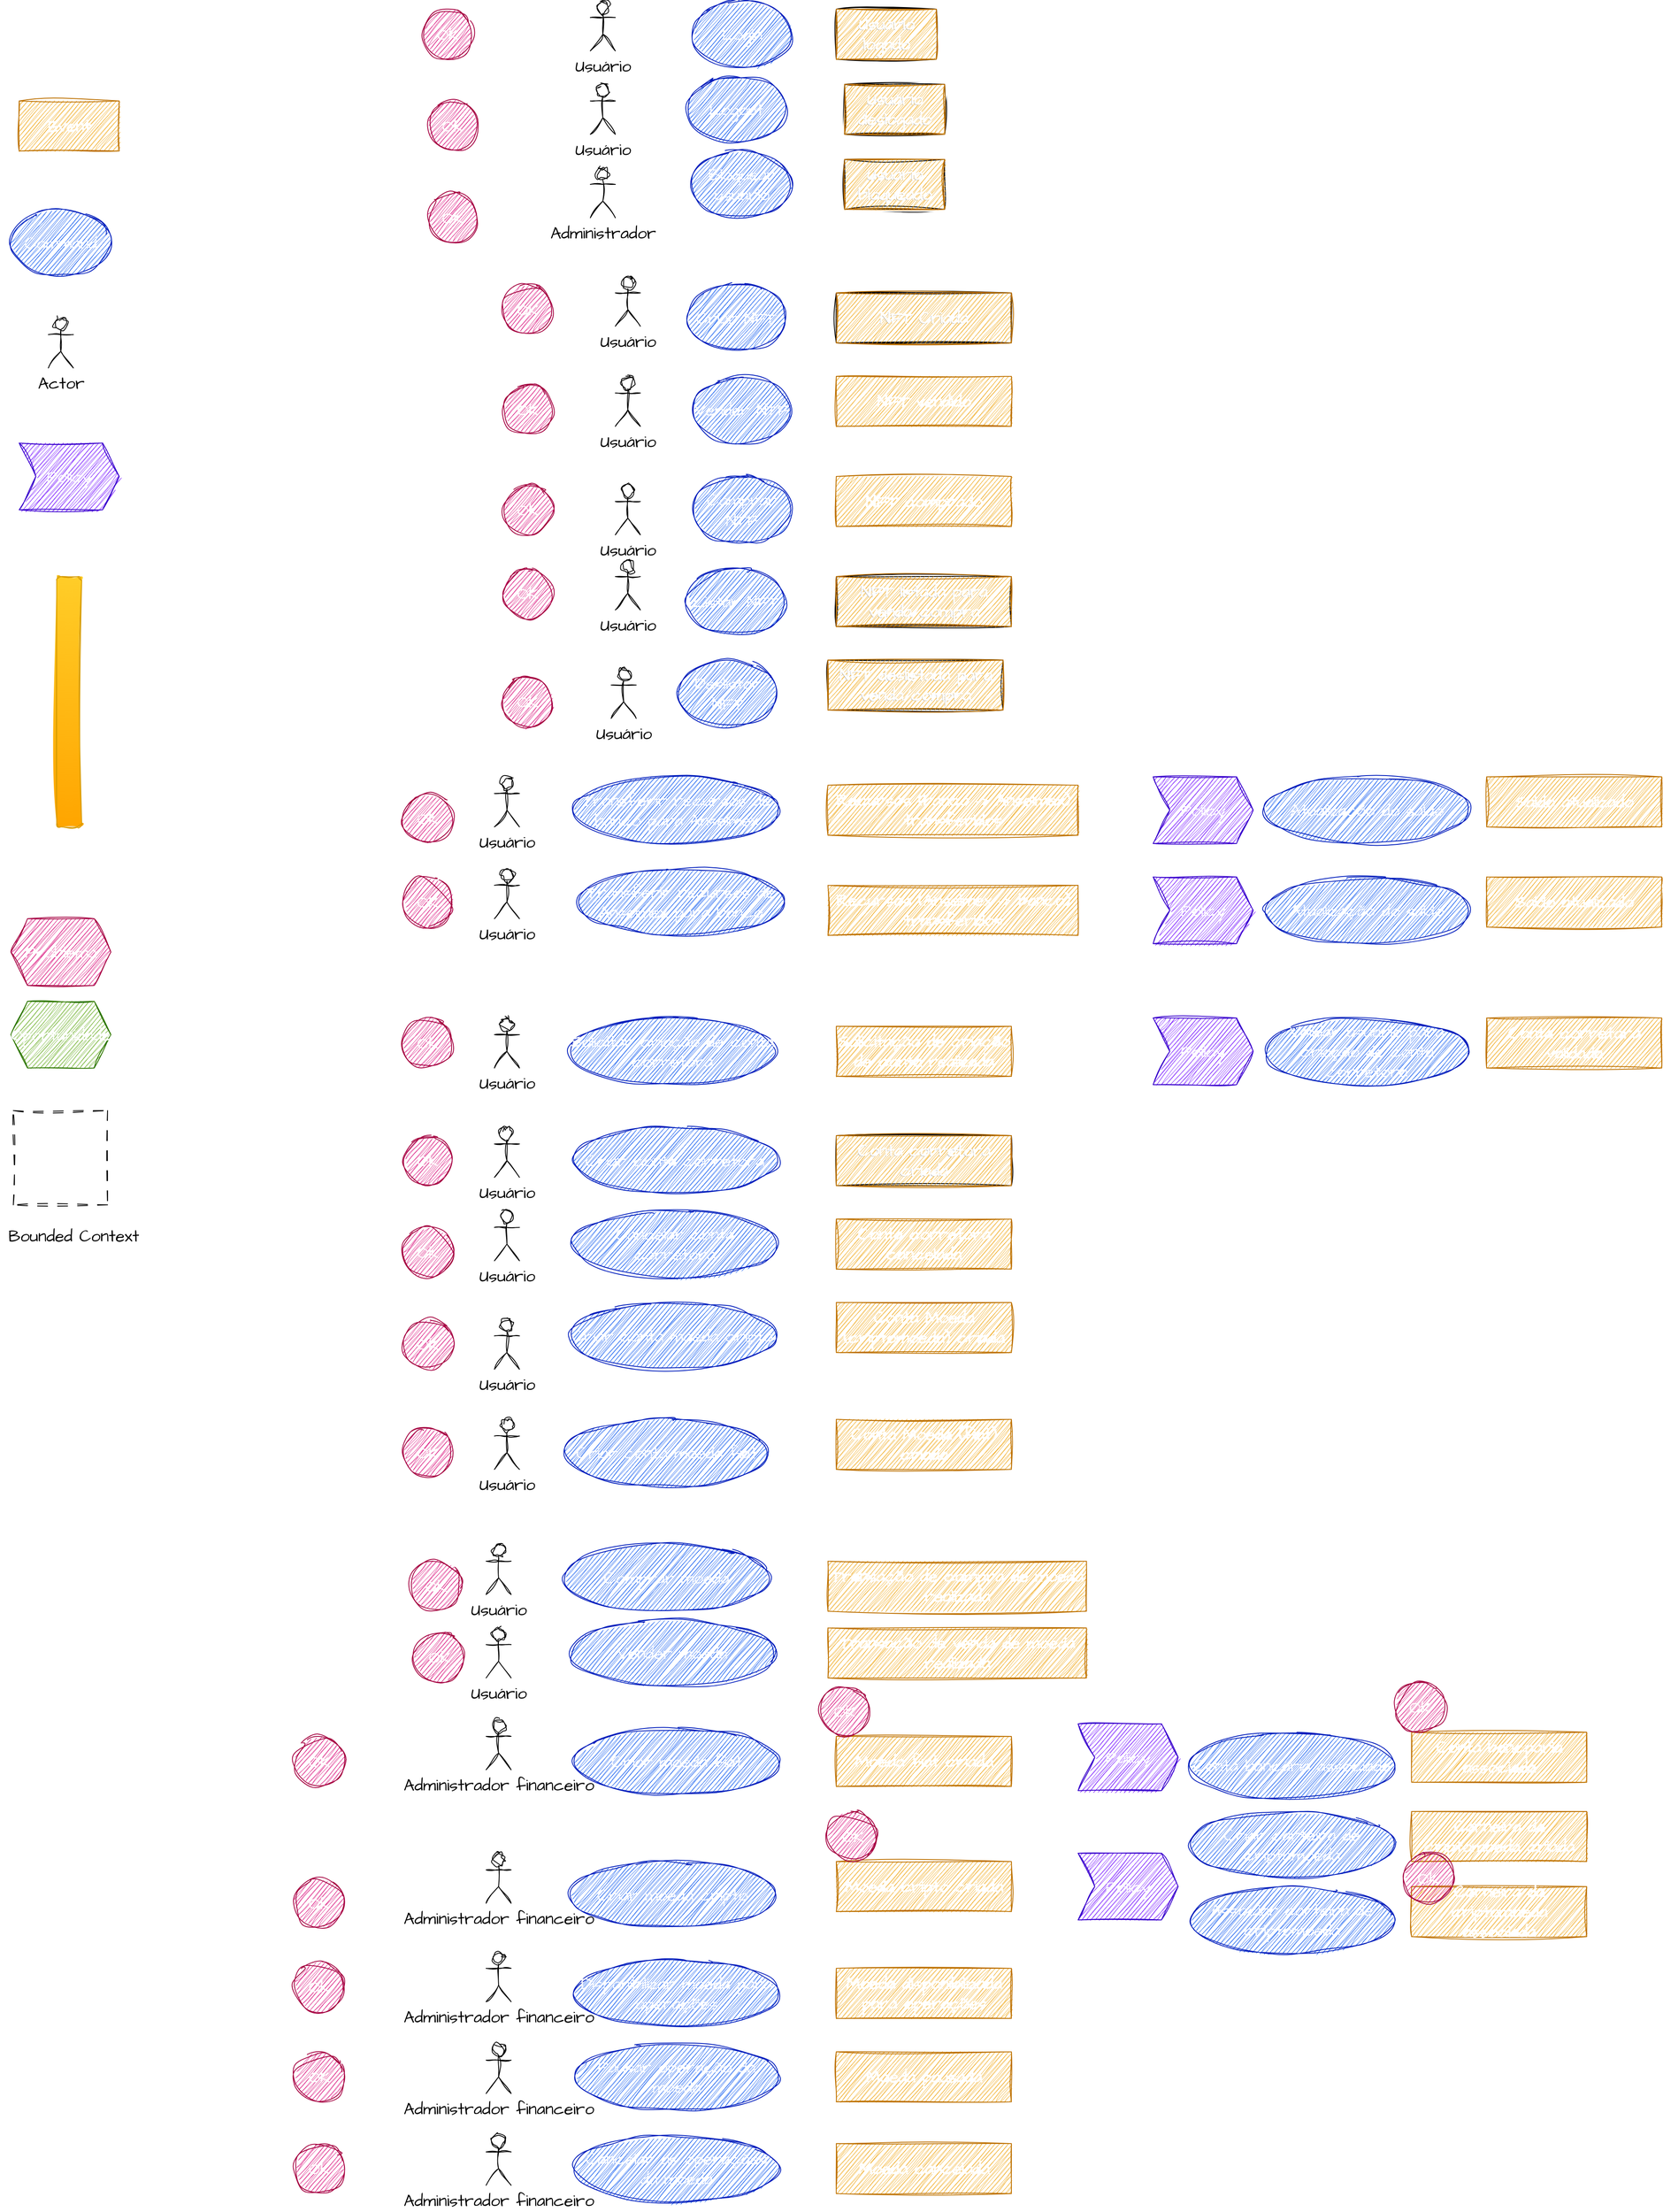 <mxfile>
    <diagram id="-ZtiPcsxTE_oisyhH8vD" name="Events">
        <mxGraphModel dx="2084" dy="1122" grid="0" gridSize="10" guides="1" tooltips="1" connect="1" arrows="1" fold="1" page="0" pageScale="1" pageWidth="827" pageHeight="1169" math="0" shadow="0">
            <root>
                <mxCell id="0"/>
                <mxCell id="1" parent="0"/>
                <mxCell id="2" value="Event" style="rounded=0;whiteSpace=wrap;html=1;hachureGap=4;fontFamily=Architects Daughter;fontSource=https%3A%2F%2Ffonts.googleapis.com%2Fcss%3Ffamily%3DArchitects%2BDaughter;fontSize=20;fillColor=#f0a30a;fontColor=#FFFFFF;strokeColor=#BD7000;fontStyle=1;sketch=1;curveFitting=1;jiggle=2;" parent="1" vertex="1">
                    <mxGeometry x="-100" y="160" width="120" height="60" as="geometry"/>
                </mxCell>
                <mxCell id="3" value="Command" style="ellipse;whiteSpace=wrap;html=1;hachureGap=4;fontFamily=Architects Daughter;fontSource=https%3A%2F%2Ffonts.googleapis.com%2Fcss%3Ffamily%3DArchitects%2BDaughter;fontSize=20;fillColor=#0050ef;fontColor=#ffffff;strokeColor=#001DBC;sketch=1;curveFitting=1;jiggle=2;" parent="1" vertex="1">
                    <mxGeometry x="-110" y="290" width="120" height="80" as="geometry"/>
                </mxCell>
                <mxCell id="4" value="Actor" style="shape=umlActor;verticalLabelPosition=bottom;verticalAlign=top;html=1;outlineConnect=0;hachureGap=4;fontFamily=Architects Daughter;fontSource=https%3A%2F%2Ffonts.googleapis.com%2Fcss%3Ffamily%3DArchitects%2BDaughter;fontSize=20;sketch=1;curveFitting=1;jiggle=2;" parent="1" vertex="1">
                    <mxGeometry x="-65" y="420" width="30" height="60" as="geometry"/>
                </mxCell>
                <mxCell id="5" value="Usuário logado" style="rounded=0;whiteSpace=wrap;html=1;hachureGap=4;fontFamily=Architects Daughter;fontSource=https%3A%2F%2Ffonts.googleapis.com%2Fcss%3Ffamily%3DArchitects%2BDaughter;fontSize=20;sketch=1;curveFitting=1;jiggle=2;" parent="1" vertex="1">
                    <mxGeometry x="880" y="50" width="120" height="60" as="geometry"/>
                </mxCell>
                <mxCell id="7" value="Usuário deslogado" style="rounded=0;whiteSpace=wrap;html=1;hachureGap=4;fontFamily=Architects Daughter;fontSource=https%3A%2F%2Ffonts.googleapis.com%2Fcss%3Ffamily%3DArchitects%2BDaughter;fontSize=20;sketch=1;curveFitting=1;jiggle=2;" parent="1" vertex="1">
                    <mxGeometry x="890" y="140" width="120" height="60" as="geometry"/>
                </mxCell>
                <mxCell id="8" value="NFT Criada" style="rounded=0;whiteSpace=wrap;html=1;hachureGap=4;fontFamily=Architects Daughter;fontSource=https%3A%2F%2Ffonts.googleapis.com%2Fcss%3Ffamily%3DArchitects%2BDaughter;fontSize=20;sketch=1;curveFitting=1;jiggle=2;" parent="1" vertex="1">
                    <mxGeometry x="880" y="390" width="210" height="60" as="geometry"/>
                </mxCell>
                <mxCell id="10" value="NFT listada para venda/compra" style="rounded=0;whiteSpace=wrap;html=1;hachureGap=4;fontFamily=Architects Daughter;fontSource=https%3A%2F%2Ffonts.googleapis.com%2Fcss%3Ffamily%3DArchitects%2BDaughter;fontSize=20;sketch=1;curveFitting=1;jiggle=2;" parent="1" vertex="1">
                    <mxGeometry x="880" y="730" width="210" height="60" as="geometry"/>
                </mxCell>
                <mxCell id="11" value="NFT deslistada para venda/compra" style="rounded=0;whiteSpace=wrap;html=1;hachureGap=4;fontFamily=Architects Daughter;fontSource=https%3A%2F%2Ffonts.googleapis.com%2Fcss%3Ffamily%3DArchitects%2BDaughter;fontSize=20;sketch=1;curveFitting=1;jiggle=2;" parent="1" vertex="1">
                    <mxGeometry x="870" y="830" width="210" height="60" as="geometry"/>
                </mxCell>
                <mxCell id="14" value="Conta corretora criada" style="rounded=0;whiteSpace=wrap;html=1;hachureGap=4;fontFamily=Architects Daughter;fontSource=https%3A%2F%2Ffonts.googleapis.com%2Fcss%3Ffamily%3DArchitects%2BDaughter;fontSize=20;sketch=1;curveFitting=1;jiggle=2;" parent="1" vertex="1">
                    <mxGeometry x="880" y="1400" width="210" height="60" as="geometry"/>
                </mxCell>
                <mxCell id="16" value="Conta corretora cancelada" style="rounded=0;whiteSpace=wrap;html=1;hachureGap=4;fontFamily=Architects Daughter;fontSource=https%3A%2F%2Ffonts.googleapis.com%2Fcss%3Ffamily%3DArchitects%2BDaughter;fontSize=20;fillColor=#f0a30a;fontColor=#ffffff;strokeColor=#BD7000;fontStyle=1;sketch=1;curveFitting=1;jiggle=2;" parent="1" vertex="1">
                    <mxGeometry x="880" y="1500" width="210" height="60" as="geometry"/>
                </mxCell>
                <mxCell id="17" value="Conta Moeda (criptomoeda) criada" style="rounded=0;whiteSpace=wrap;html=1;hachureGap=4;fontFamily=Architects Daughter;fontSource=https%3A%2F%2Ffonts.googleapis.com%2Fcss%3Ffamily%3DArchitects%2BDaughter;fontSize=20;fillColor=#f0a30a;fontColor=#ffffff;strokeColor=#BD7000;fontStyle=1;sketch=1;curveFitting=1;jiggle=2;" parent="1" vertex="1">
                    <mxGeometry x="880" y="1600" width="210" height="60" as="geometry"/>
                </mxCell>
                <mxCell id="19" value="Transação de venda de moeda realizada" style="rounded=0;whiteSpace=wrap;html=1;hachureGap=4;fontFamily=Architects Daughter;fontSource=https%3A%2F%2Ffonts.googleapis.com%2Fcss%3Ffamily%3DArchitects%2BDaughter;fontSize=20;fillColor=#f0a30a;fontColor=#ffffff;strokeColor=#BD7000;fontStyle=1;sketch=1;curveFitting=1;jiggle=2;" parent="1" vertex="1">
                    <mxGeometry x="870" y="1990" width="310" height="60" as="geometry"/>
                </mxCell>
                <mxCell id="21" value="Transação de compra de moeda realizada" style="rounded=0;whiteSpace=wrap;html=1;hachureGap=4;fontFamily=Architects Daughter;fontSource=https%3A%2F%2Ffonts.googleapis.com%2Fcss%3Ffamily%3DArchitects%2BDaughter;fontSize=20;fillColor=#f0a30a;fontColor=#ffffff;strokeColor=#BD7000;fontStyle=1;sketch=1;curveFitting=1;jiggle=2;" parent="1" vertex="1">
                    <mxGeometry x="870" y="1910" width="310" height="60" as="geometry"/>
                </mxCell>
                <mxCell id="22" value="Usuário bloqueado" style="rounded=0;whiteSpace=wrap;html=1;hachureGap=4;fontFamily=Architects Daughter;fontSource=https%3A%2F%2Ffonts.googleapis.com%2Fcss%3Ffamily%3DArchitects%2BDaughter;fontSize=20;sketch=1;curveFitting=1;jiggle=2;" parent="1" vertex="1">
                    <mxGeometry x="890" y="230" width="120" height="60" as="geometry"/>
                </mxCell>
                <mxCell id="23" value="Login" style="ellipse;whiteSpace=wrap;html=1;hachureGap=4;fontFamily=Architects Daughter;fontSource=https%3A%2F%2Ffonts.googleapis.com%2Fcss%3Ffamily%3DArchitects%2BDaughter;fontSize=20;fillColor=#0050ef;fontColor=#ffffff;strokeColor=#001DBC;sketch=1;curveFitting=1;jiggle=2;" parent="1" vertex="1">
                    <mxGeometry x="707" y="40" width="120" height="80" as="geometry"/>
                </mxCell>
                <mxCell id="24" value="Logout" style="ellipse;whiteSpace=wrap;html=1;hachureGap=4;fontFamily=Architects Daughter;fontSource=https%3A%2F%2Ffonts.googleapis.com%2Fcss%3Ffamily%3DArchitects%2BDaughter;fontSize=20;fillColor=#0050ef;fontColor=#ffffff;strokeColor=#001DBC;sketch=1;curveFitting=1;jiggle=2;" parent="1" vertex="1">
                    <mxGeometry x="700" y="130" width="120" height="80" as="geometry"/>
                </mxCell>
                <mxCell id="25" value="Bloquear usuário" style="ellipse;whiteSpace=wrap;html=1;hachureGap=4;fontFamily=Architects Daughter;fontSource=https%3A%2F%2Ffonts.googleapis.com%2Fcss%3Ffamily%3DArchitects%2BDaughter;fontSize=20;fillColor=#0050ef;fontColor=#ffffff;strokeColor=#001DBC;sketch=1;curveFitting=1;jiggle=2;" parent="1" vertex="1">
                    <mxGeometry x="707" y="220" width="120" height="80" as="geometry"/>
                </mxCell>
                <mxCell id="26" value="Criar NFT" style="ellipse;whiteSpace=wrap;html=1;hachureGap=4;fontFamily=Architects Daughter;fontSource=https%3A%2F%2Ffonts.googleapis.com%2Fcss%3Ffamily%3DArchitects%2BDaughter;fontSize=20;fillColor=#0050ef;fontColor=#ffffff;strokeColor=#001DBC;sketch=1;curveFitting=1;jiggle=2;" parent="1" vertex="1">
                    <mxGeometry x="700" y="380" width="120" height="80" as="geometry"/>
                </mxCell>
                <mxCell id="27" value="Comprar NTF" style="ellipse;whiteSpace=wrap;html=1;hachureGap=4;fontFamily=Architects Daughter;fontSource=https%3A%2F%2Ffonts.googleapis.com%2Fcss%3Ffamily%3DArchitects%2BDaughter;fontSize=20;fillColor=#0050ef;fontColor=#ffffff;strokeColor=#001DBC;sketch=1;curveFitting=1;jiggle=2;" parent="1" vertex="1">
                    <mxGeometry x="707" y="610" width="120" height="80" as="geometry"/>
                </mxCell>
                <mxCell id="28" value="Listar NFT" style="ellipse;whiteSpace=wrap;html=1;hachureGap=4;fontFamily=Architects Daughter;fontSource=https%3A%2F%2Ffonts.googleapis.com%2Fcss%3Ffamily%3DArchitects%2BDaughter;fontSize=20;fillColor=#0050ef;fontColor=#ffffff;strokeColor=#001DBC;sketch=1;curveFitting=1;jiggle=2;" parent="1" vertex="1">
                    <mxGeometry x="700" y="720" width="120" height="80" as="geometry"/>
                </mxCell>
                <mxCell id="29" value="Deslistar NFT" style="ellipse;whiteSpace=wrap;html=1;hachureGap=4;fontFamily=Architects Daughter;fontSource=https%3A%2F%2Ffonts.googleapis.com%2Fcss%3Ffamily%3DArchitects%2BDaughter;fontSize=20;fillColor=#0050ef;fontColor=#ffffff;strokeColor=#001DBC;sketch=1;curveFitting=1;jiggle=2;" parent="1" vertex="1">
                    <mxGeometry x="690" y="830" width="120" height="80" as="geometry"/>
                </mxCell>
                <mxCell id="31" value="Transferir recursos de banco para Anselmex" style="ellipse;whiteSpace=wrap;html=1;hachureGap=4;fontFamily=Architects Daughter;fontSource=https%3A%2F%2Ffonts.googleapis.com%2Fcss%3Ffamily%3DArchitects%2BDaughter;fontSize=20;fillColor=#0050ef;fontColor=#ffffff;strokeColor=#001DBC;sketch=1;curveFitting=1;jiggle=2;" parent="1" vertex="1">
                    <mxGeometry x="565" y="970" width="247" height="80" as="geometry"/>
                </mxCell>
                <mxCell id="32" value="Transferir recursos de Anselmex para banco" style="ellipse;whiteSpace=wrap;html=1;hachureGap=4;fontFamily=Architects Daughter;fontSource=https%3A%2F%2Ffonts.googleapis.com%2Fcss%3Ffamily%3DArchitects%2BDaughter;fontSize=20;fillColor=#0050ef;fontColor=#ffffff;strokeColor=#001DBC;sketch=1;curveFitting=1;jiggle=2;" parent="1" vertex="1">
                    <mxGeometry x="570" y="1080" width="247" height="80" as="geometry"/>
                </mxCell>
                <mxCell id="33" value="Vender NTF" style="ellipse;whiteSpace=wrap;html=1;hachureGap=4;fontFamily=Architects Daughter;fontSource=https%3A%2F%2Ffonts.googleapis.com%2Fcss%3Ffamily%3DArchitects%2BDaughter;fontSize=20;fillColor=#0050ef;fontColor=#ffffff;strokeColor=#001DBC;sketch=1;curveFitting=1;jiggle=2;" parent="1" vertex="1">
                    <mxGeometry x="707" y="490" width="120" height="80" as="geometry"/>
                </mxCell>
                <mxCell id="36" value="Criar conta corretora" style="ellipse;whiteSpace=wrap;html=1;hachureGap=4;fontFamily=Architects Daughter;fontSource=https%3A%2F%2Ffonts.googleapis.com%2Fcss%3Ffamily%3DArchitects%2BDaughter;fontSize=20;fillColor=#0050ef;fontColor=#ffffff;strokeColor=#001DBC;sketch=1;curveFitting=1;jiggle=2;" parent="1" vertex="1">
                    <mxGeometry x="563" y="1390" width="247" height="80" as="geometry"/>
                </mxCell>
                <mxCell id="37" value="Cancelar conta corretora" style="ellipse;whiteSpace=wrap;html=1;hachureGap=4;fontFamily=Architects Daughter;fontSource=https%3A%2F%2Ffonts.googleapis.com%2Fcss%3Ffamily%3DArchitects%2BDaughter;fontSize=20;fillColor=#0050ef;fontColor=#ffffff;strokeColor=#001DBC;sketch=1;curveFitting=1;jiggle=2;" parent="1" vertex="1">
                    <mxGeometry x="563" y="1490" width="247" height="80" as="geometry"/>
                </mxCell>
                <mxCell id="38" value="Criar conta moeda cripto" style="ellipse;whiteSpace=wrap;html=1;hachureGap=4;fontFamily=Architects Daughter;fontSource=https%3A%2F%2Ffonts.googleapis.com%2Fcss%3Ffamily%3DArchitects%2BDaughter;fontSize=20;fillColor=#0050ef;fontColor=#ffffff;strokeColor=#001DBC;sketch=1;curveFitting=1;jiggle=2;" parent="1" vertex="1">
                    <mxGeometry x="560" y="1600" width="247" height="80" as="geometry"/>
                </mxCell>
                <mxCell id="39" value="Comprar moeda" style="ellipse;whiteSpace=wrap;html=1;hachureGap=4;fontFamily=Architects Daughter;fontSource=https%3A%2F%2Ffonts.googleapis.com%2Fcss%3Ffamily%3DArchitects%2BDaughter;fontSize=20;fillColor=#0050ef;fontColor=#ffffff;strokeColor=#001DBC;sketch=1;curveFitting=1;jiggle=2;" parent="1" vertex="1">
                    <mxGeometry x="553" y="1890" width="247" height="80" as="geometry"/>
                </mxCell>
                <mxCell id="41" value="Vender moeda" style="ellipse;whiteSpace=wrap;html=1;hachureGap=4;fontFamily=Architects Daughter;fontSource=https%3A%2F%2Ffonts.googleapis.com%2Fcss%3Ffamily%3DArchitects%2BDaughter;fontSize=20;fillColor=#0050ef;fontColor=#ffffff;strokeColor=#001DBC;sketch=1;curveFitting=1;jiggle=2;" parent="1" vertex="1">
                    <mxGeometry x="560" y="1980" width="247" height="80" as="geometry"/>
                </mxCell>
                <mxCell id="42" value="Usuário" style="shape=umlActor;verticalLabelPosition=bottom;verticalAlign=top;html=1;outlineConnect=0;hachureGap=4;fontFamily=Architects Daughter;fontSource=https%3A%2F%2Ffonts.googleapis.com%2Fcss%3Ffamily%3DArchitects%2BDaughter;fontSize=20;sketch=1;curveFitting=1;jiggle=2;" parent="1" vertex="1">
                    <mxGeometry x="585" y="40" width="30" height="60" as="geometry"/>
                </mxCell>
                <mxCell id="43" value="Usuário" style="shape=umlActor;verticalLabelPosition=bottom;verticalAlign=top;html=1;outlineConnect=0;hachureGap=4;fontFamily=Architects Daughter;fontSource=https%3A%2F%2Ffonts.googleapis.com%2Fcss%3Ffamily%3DArchitects%2BDaughter;fontSize=20;sketch=1;curveFitting=1;jiggle=2;" parent="1" vertex="1">
                    <mxGeometry x="585" y="140" width="30" height="60" as="geometry"/>
                </mxCell>
                <mxCell id="45" value="Usuário" style="shape=umlActor;verticalLabelPosition=bottom;verticalAlign=top;html=1;outlineConnect=0;hachureGap=4;fontFamily=Architects Daughter;fontSource=https%3A%2F%2Ffonts.googleapis.com%2Fcss%3Ffamily%3DArchitects%2BDaughter;fontSize=20;sketch=1;curveFitting=1;jiggle=2;" parent="1" vertex="1">
                    <mxGeometry x="615" y="370" width="30" height="60" as="geometry"/>
                </mxCell>
                <mxCell id="47" value="Usuário" style="shape=umlActor;verticalLabelPosition=bottom;verticalAlign=top;html=1;outlineConnect=0;hachureGap=4;fontFamily=Architects Daughter;fontSource=https%3A%2F%2Ffonts.googleapis.com%2Fcss%3Ffamily%3DArchitects%2BDaughter;fontSize=20;sketch=1;curveFitting=1;jiggle=2;" parent="1" vertex="1">
                    <mxGeometry x="615" y="710" width="30" height="60" as="geometry"/>
                </mxCell>
                <mxCell id="50" value="Usuário" style="shape=umlActor;verticalLabelPosition=bottom;verticalAlign=top;html=1;outlineConnect=0;hachureGap=4;fontFamily=Architects Daughter;fontSource=https%3A%2F%2Ffonts.googleapis.com%2Fcss%3Ffamily%3DArchitects%2BDaughter;fontSize=20;sketch=1;curveFitting=1;jiggle=2;" parent="1" vertex="1">
                    <mxGeometry x="610" y="840" width="30" height="60" as="geometry"/>
                </mxCell>
                <mxCell id="51" value="Usuário" style="shape=umlActor;verticalLabelPosition=bottom;verticalAlign=top;html=1;outlineConnect=0;hachureGap=4;fontFamily=Architects Daughter;fontSource=https%3A%2F%2Ffonts.googleapis.com%2Fcss%3Ffamily%3DArchitects%2BDaughter;fontSize=20;sketch=1;curveFitting=1;jiggle=2;" parent="1" vertex="1">
                    <mxGeometry x="470" y="970" width="30" height="60" as="geometry"/>
                </mxCell>
                <mxCell id="52" value="Moeda fiat criada" style="rounded=0;whiteSpace=wrap;html=1;hachureGap=4;fontFamily=Architects Daughter;fontSource=https%3A%2F%2Ffonts.googleapis.com%2Fcss%3Ffamily%3DArchitects%2BDaughter;fontSize=20;fillColor=#f0a30a;fontColor=#ffffff;strokeColor=#BD7000;fontStyle=1;sketch=1;curveFitting=1;jiggle=2;" parent="1" vertex="1">
                    <mxGeometry x="880" y="2120" width="210" height="60" as="geometry"/>
                </mxCell>
                <mxCell id="53" value="Moeda disponibilizada para operações" style="rounded=0;whiteSpace=wrap;html=1;hachureGap=4;fontFamily=Architects Daughter;fontSource=https%3A%2F%2Ffonts.googleapis.com%2Fcss%3Ffamily%3DArchitects%2BDaughter;fontSize=20;fillColor=#f0a30a;fontColor=#ffffff;strokeColor=#BD7000;fontStyle=1;sketch=1;curveFitting=1;jiggle=2;" parent="1" vertex="1">
                    <mxGeometry x="880" y="2398" width="210" height="60" as="geometry"/>
                </mxCell>
                <mxCell id="54" value="Moeda pausada" style="rounded=0;whiteSpace=wrap;html=1;hachureGap=4;fontFamily=Architects Daughter;fontSource=https%3A%2F%2Ffonts.googleapis.com%2Fcss%3Ffamily%3DArchitects%2BDaughter;fontSize=20;fillColor=#f0a30a;fontColor=#ffffff;strokeColor=#BD7000;fontStyle=1;sketch=1;curveFitting=1;jiggle=2;" parent="1" vertex="1">
                    <mxGeometry x="880" y="2498" width="210" height="60" as="geometry"/>
                </mxCell>
                <mxCell id="55" value="Moeda cancelada" style="rounded=0;whiteSpace=wrap;html=1;hachureGap=4;fontFamily=Architects Daughter;fontSource=https%3A%2F%2Ffonts.googleapis.com%2Fcss%3Ffamily%3DArchitects%2BDaughter;fontSize=20;fillColor=#f0a30a;fontColor=#ffffff;strokeColor=#BD7000;fontStyle=1;sketch=1;curveFitting=1;jiggle=2;" parent="1" vertex="1">
                    <mxGeometry x="880" y="2608" width="210" height="60" as="geometry"/>
                </mxCell>
                <mxCell id="56" value="Criar moeda fiat" style="ellipse;whiteSpace=wrap;html=1;hachureGap=4;fontFamily=Architects Daughter;fontSource=https%3A%2F%2Ffonts.googleapis.com%2Fcss%3Ffamily%3DArchitects%2BDaughter;fontSize=20;fillColor=#0050ef;fontColor=#ffffff;strokeColor=#001DBC;sketch=1;curveFitting=1;jiggle=2;" parent="1" vertex="1">
                    <mxGeometry x="565" y="2110" width="247" height="80" as="geometry"/>
                </mxCell>
                <mxCell id="57" value="Disponibilizar moeda para operações" style="ellipse;whiteSpace=wrap;html=1;hachureGap=4;fontFamily=Architects Daughter;fontSource=https%3A%2F%2Ffonts.googleapis.com%2Fcss%3Ffamily%3DArchitects%2BDaughter;fontSize=20;fillColor=#0050ef;fontColor=#ffffff;strokeColor=#001DBC;sketch=1;curveFitting=1;jiggle=2;" parent="1" vertex="1">
                    <mxGeometry x="565" y="2388" width="247" height="80" as="geometry"/>
                </mxCell>
                <mxCell id="58" value="Pausar operação da moeda" style="ellipse;whiteSpace=wrap;html=1;hachureGap=4;fontFamily=Architects Daughter;fontSource=https%3A%2F%2Ffonts.googleapis.com%2Fcss%3Ffamily%3DArchitects%2BDaughter;fontSize=20;fillColor=#0050ef;fontColor=#ffffff;strokeColor=#001DBC;sketch=1;curveFitting=1;jiggle=2;" parent="1" vertex="1">
                    <mxGeometry x="565" y="2488" width="247" height="80" as="geometry"/>
                </mxCell>
                <mxCell id="59" value="Cancelar as operações da moeda" style="ellipse;whiteSpace=wrap;html=1;hachureGap=4;fontFamily=Architects Daughter;fontSource=https%3A%2F%2Ffonts.googleapis.com%2Fcss%3Ffamily%3DArchitects%2BDaughter;fontSize=20;fillColor=#0050ef;fontColor=#ffffff;strokeColor=#001DBC;sketch=1;curveFitting=1;jiggle=2;" parent="1" vertex="1">
                    <mxGeometry x="565" y="2598" width="247" height="80" as="geometry"/>
                </mxCell>
                <mxCell id="60" value="Usuário" style="shape=umlActor;verticalLabelPosition=bottom;verticalAlign=top;html=1;outlineConnect=0;hachureGap=4;fontFamily=Architects Daughter;fontSource=https%3A%2F%2Ffonts.googleapis.com%2Fcss%3Ffamily%3DArchitects%2BDaughter;fontSize=20;sketch=1;curveFitting=1;jiggle=2;" parent="1" vertex="1">
                    <mxGeometry x="470" y="1390" width="30" height="60" as="geometry"/>
                </mxCell>
                <mxCell id="61" value="Usuário" style="shape=umlActor;verticalLabelPosition=bottom;verticalAlign=top;html=1;outlineConnect=0;hachureGap=4;fontFamily=Architects Daughter;fontSource=https%3A%2F%2Ffonts.googleapis.com%2Fcss%3Ffamily%3DArchitects%2BDaughter;fontSize=20;sketch=1;curveFitting=1;jiggle=2;" parent="1" vertex="1">
                    <mxGeometry x="470" y="1490" width="30" height="60" as="geometry"/>
                </mxCell>
                <mxCell id="62" value="Usuário" style="shape=umlActor;verticalLabelPosition=bottom;verticalAlign=top;html=1;outlineConnect=0;hachureGap=4;fontFamily=Architects Daughter;fontSource=https%3A%2F%2Ffonts.googleapis.com%2Fcss%3Ffamily%3DArchitects%2BDaughter;fontSize=20;sketch=1;curveFitting=1;jiggle=2;" parent="1" vertex="1">
                    <mxGeometry x="470" y="1620" width="30" height="60" as="geometry"/>
                </mxCell>
                <mxCell id="63" value="Usuário" style="shape=umlActor;verticalLabelPosition=bottom;verticalAlign=top;html=1;outlineConnect=0;hachureGap=4;fontFamily=Architects Daughter;fontSource=https%3A%2F%2Ffonts.googleapis.com%2Fcss%3Ffamily%3DArchitects%2BDaughter;fontSize=20;sketch=1;curveFitting=1;jiggle=2;" parent="1" vertex="1">
                    <mxGeometry x="460" y="1890" width="30" height="60" as="geometry"/>
                </mxCell>
                <mxCell id="64" value="Usuário" style="shape=umlActor;verticalLabelPosition=bottom;verticalAlign=top;html=1;outlineConnect=0;hachureGap=4;fontFamily=Architects Daughter;fontSource=https%3A%2F%2Ffonts.googleapis.com%2Fcss%3Ffamily%3DArchitects%2BDaughter;fontSize=20;sketch=1;curveFitting=1;jiggle=2;" parent="1" vertex="1">
                    <mxGeometry x="460" y="1990" width="30" height="60" as="geometry"/>
                </mxCell>
                <mxCell id="65" value="Administrador financeiro" style="shape=umlActor;verticalLabelPosition=bottom;verticalAlign=top;html=1;outlineConnect=0;hachureGap=4;fontFamily=Architects Daughter;fontSource=https%3A%2F%2Ffonts.googleapis.com%2Fcss%3Ffamily%3DArchitects%2BDaughter;fontSize=20;sketch=1;curveFitting=1;jiggle=2;" parent="1" vertex="1">
                    <mxGeometry x="460" y="2100" width="30" height="60" as="geometry"/>
                </mxCell>
                <mxCell id="67" value="Administrador" style="shape=umlActor;verticalLabelPosition=bottom;verticalAlign=top;html=1;outlineConnect=0;hachureGap=4;fontFamily=Architects Daughter;fontSource=https%3A%2F%2Ffonts.googleapis.com%2Fcss%3Ffamily%3DArchitects%2BDaughter;fontSize=20;sketch=1;curveFitting=1;jiggle=2;" parent="1" vertex="1">
                    <mxGeometry x="585" y="240" width="30" height="60" as="geometry"/>
                </mxCell>
                <mxCell id="68" value="Administrador financeiro" style="shape=umlActor;verticalLabelPosition=bottom;verticalAlign=top;html=1;outlineConnect=0;hachureGap=4;fontFamily=Architects Daughter;fontSource=https%3A%2F%2Ffonts.googleapis.com%2Fcss%3Ffamily%3DArchitects%2BDaughter;fontSize=20;sketch=1;curveFitting=1;jiggle=2;" parent="1" vertex="1">
                    <mxGeometry x="460" y="2378" width="30" height="60" as="geometry"/>
                </mxCell>
                <mxCell id="69" value="Administrador financeiro" style="shape=umlActor;verticalLabelPosition=bottom;verticalAlign=top;html=1;outlineConnect=0;hachureGap=4;fontFamily=Architects Daughter;fontSource=https%3A%2F%2Ffonts.googleapis.com%2Fcss%3Ffamily%3DArchitects%2BDaughter;fontSize=20;sketch=1;curveFitting=1;jiggle=2;" parent="1" vertex="1">
                    <mxGeometry x="460" y="2488" width="30" height="60" as="geometry"/>
                </mxCell>
                <mxCell id="70" value="Administrador financeiro" style="shape=umlActor;verticalLabelPosition=bottom;verticalAlign=top;html=1;outlineConnect=0;hachureGap=4;fontFamily=Architects Daughter;fontSource=https%3A%2F%2Ffonts.googleapis.com%2Fcss%3Ffamily%3DArchitects%2BDaughter;fontSize=20;sketch=1;curveFitting=1;jiggle=2;" parent="1" vertex="1">
                    <mxGeometry x="460" y="2598" width="30" height="60" as="geometry"/>
                </mxCell>
                <mxCell id="72" value="Policy" style="shape=step;perimeter=stepPerimeter;whiteSpace=wrap;html=1;fixedSize=1;hachureGap=4;fontFamily=Architects Daughter;fontSource=https%3A%2F%2Ffonts.googleapis.com%2Fcss%3Ffamily%3DArchitects%2BDaughter;fontSize=20;fillColor=#6a00ff;fontColor=#ffffff;strokeColor=#3700CC;sketch=1;curveFitting=1;jiggle=2;" parent="1" vertex="1">
                    <mxGeometry x="-100" y="570" width="120" height="80" as="geometry"/>
                </mxCell>
                <mxCell id="aw2HdyewuRnghgELH1db-72" value="Usuário logado" style="rounded=0;whiteSpace=wrap;html=1;hachureGap=4;fontFamily=Architects Daughter;fontSource=https%3A%2F%2Ffonts.googleapis.com%2Fcss%3Ffamily%3DArchitects%2BDaughter;fontSize=20;sketch=1;curveFitting=1;jiggle=2;" parent="1" vertex="1">
                    <mxGeometry x="880" y="50" width="120" height="60" as="geometry"/>
                </mxCell>
                <mxCell id="aw2HdyewuRnghgELH1db-73" value="Usuário deslogado" style="rounded=0;whiteSpace=wrap;html=1;hachureGap=4;fontFamily=Architects Daughter;fontSource=https%3A%2F%2Ffonts.googleapis.com%2Fcss%3Ffamily%3DArchitects%2BDaughter;fontSize=20;sketch=1;curveFitting=1;jiggle=2;" parent="1" vertex="1">
                    <mxGeometry x="890" y="140" width="120" height="60" as="geometry"/>
                </mxCell>
                <mxCell id="aw2HdyewuRnghgELH1db-74" value="Usuário bloqueado" style="rounded=0;whiteSpace=wrap;html=1;hachureGap=4;fontFamily=Architects Daughter;fontSource=https%3A%2F%2Ffonts.googleapis.com%2Fcss%3Ffamily%3DArchitects%2BDaughter;fontSize=20;sketch=1;curveFitting=1;jiggle=2;" parent="1" vertex="1">
                    <mxGeometry x="890" y="230" width="120" height="60" as="geometry"/>
                </mxCell>
                <mxCell id="aw2HdyewuRnghgELH1db-75" value="NFT Criada" style="rounded=0;whiteSpace=wrap;html=1;hachureGap=4;fontFamily=Architects Daughter;fontSource=https%3A%2F%2Ffonts.googleapis.com%2Fcss%3Ffamily%3DArchitects%2BDaughter;fontSize=20;sketch=1;curveFitting=1;jiggle=2;" parent="1" vertex="1">
                    <mxGeometry x="880" y="390" width="210" height="60" as="geometry"/>
                </mxCell>
                <mxCell id="aw2HdyewuRnghgELH1db-76" value="Usuário logado" style="rounded=0;whiteSpace=wrap;html=1;hachureGap=4;fontFamily=Architects Daughter;fontSource=https%3A%2F%2Ffonts.googleapis.com%2Fcss%3Ffamily%3DArchitects%2BDaughter;fontSize=20;sketch=1;curveFitting=1;jiggle=2;" parent="1" vertex="1">
                    <mxGeometry x="880" y="50" width="120" height="60" as="geometry"/>
                </mxCell>
                <mxCell id="aw2HdyewuRnghgELH1db-77" value="Usuário deslogado" style="rounded=0;whiteSpace=wrap;html=1;hachureGap=4;fontFamily=Architects Daughter;fontSource=https%3A%2F%2Ffonts.googleapis.com%2Fcss%3Ffamily%3DArchitects%2BDaughter;fontSize=20;sketch=1;curveFitting=1;jiggle=2;" parent="1" vertex="1">
                    <mxGeometry x="890" y="140" width="120" height="60" as="geometry"/>
                </mxCell>
                <mxCell id="aw2HdyewuRnghgELH1db-78" value="Usuário bloqueado" style="rounded=0;whiteSpace=wrap;html=1;hachureGap=4;fontFamily=Architects Daughter;fontSource=https%3A%2F%2Ffonts.googleapis.com%2Fcss%3Ffamily%3DArchitects%2BDaughter;fontSize=20;sketch=1;curveFitting=1;jiggle=2;" parent="1" vertex="1">
                    <mxGeometry x="890" y="230" width="120" height="60" as="geometry"/>
                </mxCell>
                <mxCell id="aw2HdyewuRnghgELH1db-79" value="NFT Criada" style="rounded=0;whiteSpace=wrap;html=1;hachureGap=4;fontFamily=Architects Daughter;fontSource=https%3A%2F%2Ffonts.googleapis.com%2Fcss%3Ffamily%3DArchitects%2BDaughter;fontSize=20;sketch=1;curveFitting=1;jiggle=2;" parent="1" vertex="1">
                    <mxGeometry x="880" y="390" width="210" height="60" as="geometry"/>
                </mxCell>
                <mxCell id="aw2HdyewuRnghgELH1db-80" value="NFT listada para venda/compra" style="rounded=0;whiteSpace=wrap;html=1;hachureGap=4;fontFamily=Architects Daughter;fontSource=https%3A%2F%2Ffonts.googleapis.com%2Fcss%3Ffamily%3DArchitects%2BDaughter;fontSize=20;sketch=1;curveFitting=1;jiggle=2;" parent="1" vertex="1">
                    <mxGeometry x="880" y="730" width="210" height="60" as="geometry"/>
                </mxCell>
                <mxCell id="aw2HdyewuRnghgELH1db-81" value="Usuário logado" style="rounded=0;whiteSpace=wrap;html=1;hachureGap=4;fontFamily=Architects Daughter;fontSource=https%3A%2F%2Ffonts.googleapis.com%2Fcss%3Ffamily%3DArchitects%2BDaughter;fontSize=20;fillColor=#f0a30a;fontColor=#ffffff;strokeColor=#BD7000;fontStyle=1;sketch=1;curveFitting=1;jiggle=2;" parent="1" vertex="1">
                    <mxGeometry x="880" y="50" width="120" height="60" as="geometry"/>
                </mxCell>
                <mxCell id="aw2HdyewuRnghgELH1db-82" value="Usuário deslogado" style="rounded=0;whiteSpace=wrap;html=1;hachureGap=4;fontFamily=Architects Daughter;fontSource=https%3A%2F%2Ffonts.googleapis.com%2Fcss%3Ffamily%3DArchitects%2BDaughter;fontSize=20;fillColor=#f0a30a;fontColor=#ffffff;strokeColor=#BD7000;fontStyle=1;sketch=1;curveFitting=1;jiggle=2;" parent="1" vertex="1">
                    <mxGeometry x="890" y="140" width="120" height="60" as="geometry"/>
                </mxCell>
                <mxCell id="aw2HdyewuRnghgELH1db-83" value="Usuário bloqueado" style="rounded=0;whiteSpace=wrap;html=1;hachureGap=4;fontFamily=Architects Daughter;fontSource=https%3A%2F%2Ffonts.googleapis.com%2Fcss%3Ffamily%3DArchitects%2BDaughter;fontSize=20;fillColor=#f0a30a;fontColor=#ffffff;strokeColor=#BD7000;fontStyle=1;sketch=1;curveFitting=1;jiggle=2;" parent="1" vertex="1">
                    <mxGeometry x="890" y="230" width="120" height="60" as="geometry"/>
                </mxCell>
                <mxCell id="aw2HdyewuRnghgELH1db-84" value="NFT Criada" style="rounded=0;whiteSpace=wrap;html=1;hachureGap=4;fontFamily=Architects Daughter;fontSource=https%3A%2F%2Ffonts.googleapis.com%2Fcss%3Ffamily%3DArchitects%2BDaughter;fontSize=20;fillColor=#f0a30a;fontColor=#ffffff;strokeColor=#BD7000;fontStyle=1;sketch=1;curveFitting=1;jiggle=2;" parent="1" vertex="1">
                    <mxGeometry x="880" y="390" width="210" height="60" as="geometry"/>
                </mxCell>
                <mxCell id="aw2HdyewuRnghgELH1db-85" value="NFT listada para venda/compra" style="rounded=0;whiteSpace=wrap;html=1;hachureGap=4;fontFamily=Architects Daughter;fontSource=https%3A%2F%2Ffonts.googleapis.com%2Fcss%3Ffamily%3DArchitects%2BDaughter;fontSize=20;fillColor=#f0a30a;fontColor=#ffffff;strokeColor=#BD7000;fontStyle=1;sketch=1;curveFitting=1;jiggle=2;" parent="1" vertex="1">
                    <mxGeometry x="880" y="730" width="210" height="60" as="geometry"/>
                </mxCell>
                <mxCell id="aw2HdyewuRnghgELH1db-86" value="NFT vendido" style="rounded=0;whiteSpace=wrap;html=1;hachureGap=4;fontFamily=Architects Daughter;fontSource=https%3A%2F%2Ffonts.googleapis.com%2Fcss%3Ffamily%3DArchitects%2BDaughter;fontSize=20;fillColor=#f0a30a;fontColor=#ffffff;strokeColor=#BD7000;fontStyle=1;sketch=1;curveFitting=1;jiggle=2;" parent="1" vertex="1">
                    <mxGeometry x="880" y="490" width="210" height="60" as="geometry"/>
                </mxCell>
                <mxCell id="aw2HdyewuRnghgELH1db-87" value="NFT deslistada para venda/compra" style="rounded=0;whiteSpace=wrap;html=1;hachureGap=4;fontFamily=Architects Daughter;fontSource=https%3A%2F%2Ffonts.googleapis.com%2Fcss%3Ffamily%3DArchitects%2BDaughter;fontSize=20;fillColor=#f0a30a;fontColor=#ffffff;strokeColor=#BD7000;fontStyle=1;sketch=1;curveFitting=1;jiggle=2;" parent="1" vertex="1">
                    <mxGeometry x="870" y="830" width="210" height="60" as="geometry"/>
                </mxCell>
                <mxCell id="aw2HdyewuRnghgELH1db-88" value="Recursos (banco -&amp;gt; Anselmex) transferidos" style="rounded=0;whiteSpace=wrap;html=1;hachureGap=4;fontFamily=Architects Daughter;fontSource=https%3A%2F%2Ffonts.googleapis.com%2Fcss%3Ffamily%3DArchitects%2BDaughter;fontSize=20;fillColor=#f0a30a;fontColor=#ffffff;strokeColor=#BD7000;fontStyle=1;sketch=1;curveFitting=1;jiggle=2;" parent="1" vertex="1">
                    <mxGeometry x="870" y="980" width="300" height="60" as="geometry"/>
                </mxCell>
                <mxCell id="aw2HdyewuRnghgELH1db-90" value="Conta corretora criada" style="rounded=0;whiteSpace=wrap;html=1;hachureGap=4;fontFamily=Architects Daughter;fontSource=https%3A%2F%2Ffonts.googleapis.com%2Fcss%3Ffamily%3DArchitects%2BDaughter;fontSize=20;fillColor=#f0a30a;fontColor=#ffffff;strokeColor=#BD7000;fontStyle=1;sketch=1;curveFitting=1;jiggle=2;" parent="1" vertex="1">
                    <mxGeometry x="880" y="1400" width="210" height="60" as="geometry"/>
                </mxCell>
                <mxCell id="aw2HdyewuRnghgELH1db-92" value="Policy" style="shape=step;perimeter=stepPerimeter;whiteSpace=wrap;html=1;fixedSize=1;hachureGap=4;fontFamily=Architects Daughter;fontSource=https%3A%2F%2Ffonts.googleapis.com%2Fcss%3Ffamily%3DArchitects%2BDaughter;fontSize=20;fillColor=#6a00ff;fontColor=#ffffff;strokeColor=#3700CC;sketch=1;curveFitting=1;jiggle=2;" parent="1" vertex="1">
                    <mxGeometry x="1260" y="1259" width="120" height="80" as="geometry"/>
                </mxCell>
                <mxCell id="aw2HdyewuRnghgELH1db-93" value="Conta corretora validada" style="rounded=0;whiteSpace=wrap;html=1;hachureGap=4;fontFamily=Architects Daughter;fontSource=https%3A%2F%2Ffonts.googleapis.com%2Fcss%3Ffamily%3DArchitects%2BDaughter;fontSize=20;fillColor=#f0a30a;fontColor=#ffffff;strokeColor=#BD7000;fontStyle=1;sketch=1;curveFitting=1;jiggle=2;" parent="1" vertex="1">
                    <mxGeometry x="1660" y="1259" width="210" height="60" as="geometry"/>
                </mxCell>
                <mxCell id="aw2HdyewuRnghgELH1db-94" value="Validar usuário para criação de conta corretora" style="ellipse;whiteSpace=wrap;html=1;hachureGap=4;fontFamily=Architects Daughter;fontSource=https%3A%2F%2Ffonts.googleapis.com%2Fcss%3Ffamily%3DArchitects%2BDaughter;fontSize=20;fillColor=#0050ef;fontColor=#ffffff;strokeColor=#001DBC;sketch=1;curveFitting=1;jiggle=2;" parent="1" vertex="1">
                    <mxGeometry x="1393" y="1259" width="247" height="80" as="geometry"/>
                </mxCell>
                <mxCell id="aw2HdyewuRnghgELH1db-95" value="Policy" style="shape=step;perimeter=stepPerimeter;whiteSpace=wrap;html=1;fixedSize=1;hachureGap=4;fontFamily=Architects Daughter;fontSource=https%3A%2F%2Ffonts.googleapis.com%2Fcss%3Ffamily%3DArchitects%2BDaughter;fontSize=20;fillColor=#6a00ff;fontColor=#ffffff;strokeColor=#3700CC;sketch=1;curveFitting=1;jiggle=2;" parent="1" vertex="1">
                    <mxGeometry x="1170" y="2260" width="120" height="80" as="geometry"/>
                </mxCell>
                <mxCell id="aw2HdyewuRnghgELH1db-96" value="Carneira da criptomoeda criada" style="rounded=0;whiteSpace=wrap;html=1;hachureGap=4;fontFamily=Architects Daughter;fontSource=https%3A%2F%2Ffonts.googleapis.com%2Fcss%3Ffamily%3DArchitects%2BDaughter;fontSize=20;fillColor=#f0a30a;fontColor=#ffffff;strokeColor=#BD7000;fontStyle=1;sketch=1;curveFitting=1;jiggle=2;" parent="1" vertex="1">
                    <mxGeometry x="1570" y="2210" width="210" height="60" as="geometry"/>
                </mxCell>
                <mxCell id="aw2HdyewuRnghgELH1db-97" value="Criar carteira de criptomoeda" style="ellipse;whiteSpace=wrap;html=1;hachureGap=4;fontFamily=Architects Daughter;fontSource=https%3A%2F%2Ffonts.googleapis.com%2Fcss%3Ffamily%3DArchitects%2BDaughter;fontSize=20;fillColor=#0050ef;fontColor=#ffffff;strokeColor=#001DBC;sketch=1;curveFitting=1;jiggle=2;" parent="1" vertex="1">
                    <mxGeometry x="1303" y="2210" width="247" height="80" as="geometry"/>
                </mxCell>
                <mxCell id="aw2HdyewuRnghgELH1db-98" value="Conta Moeda (fiat) criada" style="rounded=0;whiteSpace=wrap;html=1;hachureGap=4;fontFamily=Architects Daughter;fontSource=https%3A%2F%2Ffonts.googleapis.com%2Fcss%3Ffamily%3DArchitects%2BDaughter;fontSize=20;fillColor=#f0a30a;fontColor=#ffffff;strokeColor=#BD7000;fontStyle=1;sketch=1;curveFitting=1;jiggle=2;" parent="1" vertex="1">
                    <mxGeometry x="880" y="1740" width="210" height="60" as="geometry"/>
                </mxCell>
                <mxCell id="aw2HdyewuRnghgELH1db-99" value="Policy" style="shape=step;perimeter=stepPerimeter;whiteSpace=wrap;html=1;fixedSize=1;hachureGap=4;fontFamily=Architects Daughter;fontSource=https%3A%2F%2Ffonts.googleapis.com%2Fcss%3Ffamily%3DArchitects%2BDaughter;fontSize=20;fillColor=#6a00ff;fontColor=#ffffff;strokeColor=#3700CC;sketch=1;curveFitting=1;jiggle=2;" parent="1" vertex="1">
                    <mxGeometry x="1170" y="2105" width="120" height="80" as="geometry"/>
                </mxCell>
                <mxCell id="aw2HdyewuRnghgELH1db-100" value="Conta bancparia associada" style="rounded=0;whiteSpace=wrap;html=1;hachureGap=4;fontFamily=Architects Daughter;fontSource=https%3A%2F%2Ffonts.googleapis.com%2Fcss%3Ffamily%3DArchitects%2BDaughter;fontSize=20;fillColor=#f0a30a;fontColor=#ffffff;strokeColor=#BD7000;fontStyle=1;sketch=1;curveFitting=1;jiggle=2;" parent="1" vertex="1">
                    <mxGeometry x="1570" y="2115" width="210" height="60" as="geometry"/>
                </mxCell>
                <mxCell id="aw2HdyewuRnghgELH1db-101" value="Carneira da criptomoeda associada" style="rounded=0;whiteSpace=wrap;html=1;hachureGap=4;fontFamily=Architects Daughter;fontSource=https%3A%2F%2Ffonts.googleapis.com%2Fcss%3Ffamily%3DArchitects%2BDaughter;fontSize=20;fillColor=#f0a30a;fontColor=#ffffff;strokeColor=#BD7000;fontStyle=1;sketch=1;curveFitting=1;jiggle=2;" parent="1" vertex="1">
                    <mxGeometry x="1570" y="2300" width="210" height="60" as="geometry"/>
                </mxCell>
                <mxCell id="aw2HdyewuRnghgELH1db-102" value="Associar carteira de criptomoeda" style="ellipse;whiteSpace=wrap;html=1;hachureGap=4;fontFamily=Architects Daughter;fontSource=https%3A%2F%2Ffonts.googleapis.com%2Fcss%3Ffamily%3DArchitects%2BDaughter;fontSize=20;fillColor=#0050ef;fontColor=#ffffff;strokeColor=#001DBC;sketch=1;curveFitting=1;jiggle=2;" parent="1" vertex="1">
                    <mxGeometry x="1303" y="2300" width="247" height="80" as="geometry"/>
                </mxCell>
                <mxCell id="aw2HdyewuRnghgELH1db-103" value="Conta bancária associada" style="ellipse;whiteSpace=wrap;html=1;hachureGap=4;fontFamily=Architects Daughter;fontSource=https%3A%2F%2Ffonts.googleapis.com%2Fcss%3Ffamily%3DArchitects%2BDaughter;fontSize=20;fillColor=#0050ef;fontColor=#ffffff;strokeColor=#001DBC;sketch=1;curveFitting=1;jiggle=2;" parent="1" vertex="1">
                    <mxGeometry x="1303" y="2115" width="247" height="80" as="geometry"/>
                </mxCell>
                <mxCell id="DZUI6qPFhWX0WF8TQaKv-72" value="Solicitação de criação de conta realizada" style="rounded=0;whiteSpace=wrap;html=1;hachureGap=4;fontFamily=Architects Daughter;fontSource=https%3A%2F%2Ffonts.googleapis.com%2Fcss%3Ffamily%3DArchitects%2BDaughter;fontSize=20;fillColor=#f0a30a;fontColor=#ffffff;strokeColor=#BD7000;fontStyle=1;sketch=1;curveFitting=1;jiggle=2;" parent="1" vertex="1">
                    <mxGeometry x="880" y="1269" width="210" height="60" as="geometry"/>
                </mxCell>
                <mxCell id="DZUI6qPFhWX0WF8TQaKv-73" value="Solicitar criação de conta corretora" style="ellipse;whiteSpace=wrap;html=1;hachureGap=4;fontFamily=Architects Daughter;fontSource=https%3A%2F%2Ffonts.googleapis.com%2Fcss%3Ffamily%3DArchitects%2BDaughter;fontSize=20;fillColor=#0050ef;fontColor=#ffffff;strokeColor=#001DBC;sketch=1;curveFitting=1;jiggle=2;" parent="1" vertex="1">
                    <mxGeometry x="560" y="1259" width="247" height="80" as="geometry"/>
                </mxCell>
                <mxCell id="DZUI6qPFhWX0WF8TQaKv-74" value="Usuário" style="shape=umlActor;verticalLabelPosition=bottom;verticalAlign=top;html=1;outlineConnect=0;hachureGap=4;fontFamily=Architects Daughter;fontSource=https%3A%2F%2Ffonts.googleapis.com%2Fcss%3Ffamily%3DArchitects%2BDaughter;fontSize=20;sketch=1;curveFitting=1;jiggle=2;" parent="1" vertex="1">
                    <mxGeometry x="470" y="1259" width="30" height="60" as="geometry"/>
                </mxCell>
                <mxCell id="Ab3eSYtjQ90IUJcaKu5Z-72" value="OK" style="ellipse;whiteSpace=wrap;html=1;aspect=fixed;hachureGap=4;strokeColor=#A50040;fontFamily=Architects Daughter;fontSource=https%3A%2F%2Ffonts.googleapis.com%2Fcss%3Ffamily%3DArchitects%2BDaughter;fontSize=20;fontColor=#ffffff;fillColor=#d80073;sketch=1;curveFitting=1;jiggle=2;" parent="1" vertex="1">
                    <mxGeometry x="360" y="1259" width="60" height="60" as="geometry"/>
                </mxCell>
                <mxCell id="J7arb_suNKHW2OqG5T4O-72" value="OK" style="ellipse;whiteSpace=wrap;html=1;aspect=fixed;hachureGap=4;strokeColor=#A50040;fontFamily=Architects Daughter;fontSource=https%3A%2F%2Ffonts.googleapis.com%2Fcss%3Ffamily%3DArchitects%2BDaughter;fontSize=20;fontColor=#ffffff;fillColor=#d80073;sketch=1;curveFitting=1;jiggle=2;" parent="1" vertex="1">
                    <mxGeometry x="360" y="1400" width="60" height="60" as="geometry"/>
                </mxCell>
                <mxCell id="4POVN6uGgNPaSocrR8-K-72" value="OK" style="ellipse;whiteSpace=wrap;html=1;aspect=fixed;hachureGap=4;strokeColor=#A50040;fontFamily=Architects Daughter;fontSource=https%3A%2F%2Ffonts.googleapis.com%2Fcss%3Ffamily%3DArchitects%2BDaughter;fontSize=20;fontColor=#ffffff;fillColor=#d80073;sketch=1;curveFitting=1;jiggle=2;" parent="1" vertex="1">
                    <mxGeometry x="360" y="1510" width="60" height="60" as="geometry"/>
                </mxCell>
                <mxCell id="4POVN6uGgNPaSocrR8-K-73" value="OK" style="ellipse;whiteSpace=wrap;html=1;aspect=fixed;hachureGap=4;strokeColor=#A50040;fontFamily=Architects Daughter;fontSource=https%3A%2F%2Ffonts.googleapis.com%2Fcss%3Ffamily%3DArchitects%2BDaughter;fontSize=20;fontColor=#ffffff;fillColor=#d80073;sketch=1;curveFitting=1;jiggle=2;" parent="1" vertex="1">
                    <mxGeometry x="384" y="50" width="60" height="60" as="geometry"/>
                </mxCell>
                <mxCell id="ZkHtHoArsjw89BGxWZN8-72" value="OK" style="ellipse;whiteSpace=wrap;html=1;aspect=fixed;hachureGap=4;strokeColor=#A50040;fontFamily=Architects Daughter;fontSource=https%3A%2F%2Ffonts.googleapis.com%2Fcss%3Ffamily%3DArchitects%2BDaughter;fontSize=20;fontColor=#ffffff;fillColor=#d80073;sketch=1;curveFitting=1;jiggle=2;" parent="1" vertex="1">
                    <mxGeometry x="390" y="160" width="60" height="60" as="geometry"/>
                </mxCell>
                <mxCell id="GwtRGxpRLJT3As8EdtKW-72" value="OK" style="ellipse;whiteSpace=wrap;html=1;aspect=fixed;hachureGap=4;strokeColor=#A50040;fontFamily=Architects Daughter;fontSource=https%3A%2F%2Ffonts.googleapis.com%2Fcss%3Ffamily%3DArchitects%2BDaughter;fontSize=20;fontColor=#ffffff;fillColor=#d80073;sketch=1;curveFitting=1;jiggle=2;" parent="1" vertex="1">
                    <mxGeometry x="390" y="270" width="60" height="60" as="geometry"/>
                </mxCell>
                <mxCell id="O-nJQCDLGJQAp65Dw0iC-72" value="OK" style="ellipse;whiteSpace=wrap;html=1;aspect=fixed;hachureGap=4;strokeColor=#A50040;fontFamily=Architects Daughter;fontSource=https%3A%2F%2Ffonts.googleapis.com%2Fcss%3Ffamily%3DArchitects%2BDaughter;fontSize=20;fontColor=#ffffff;fillColor=#d80073;sketch=1;curveFitting=1;jiggle=2;" parent="1" vertex="1">
                    <mxGeometry x="230" y="2120" width="60" height="60" as="geometry"/>
                </mxCell>
                <mxCell id="9Ap7GRXxVEOZodfvtsAA-72" value="OK" style="ellipse;whiteSpace=wrap;html=1;aspect=fixed;hachureGap=4;strokeColor=#A50040;fontFamily=Architects Daughter;fontSource=https%3A%2F%2Ffonts.googleapis.com%2Fcss%3Ffamily%3DArchitects%2BDaughter;fontSize=20;fontColor=#ffffff;fillColor=#d80073;sketch=1;curveFitting=1;jiggle=2;" parent="1" vertex="1">
                    <mxGeometry x="230" y="2290" width="60" height="60" as="geometry"/>
                </mxCell>
                <mxCell id="9Ap7GRXxVEOZodfvtsAA-73" value="OK" style="ellipse;whiteSpace=wrap;html=1;aspect=fixed;hachureGap=4;strokeColor=#A50040;fontFamily=Architects Daughter;fontSource=https%3A%2F%2Ffonts.googleapis.com%2Fcss%3Ffamily%3DArchitects%2BDaughter;fontSize=20;fontColor=#ffffff;fillColor=#d80073;sketch=1;curveFitting=1;jiggle=2;" parent="1" vertex="1">
                    <mxGeometry x="230" y="2390" width="60" height="60" as="geometry"/>
                </mxCell>
                <mxCell id="9Ap7GRXxVEOZodfvtsAA-74" value="OK" style="ellipse;whiteSpace=wrap;html=1;aspect=fixed;hachureGap=4;strokeColor=#A50040;fontFamily=Architects Daughter;fontSource=https%3A%2F%2Ffonts.googleapis.com%2Fcss%3Ffamily%3DArchitects%2BDaughter;fontSize=20;fontColor=#ffffff;fillColor=#d80073;sketch=1;curveFitting=1;jiggle=2;" parent="1" vertex="1">
                    <mxGeometry x="230" y="2498" width="60" height="60" as="geometry"/>
                </mxCell>
                <mxCell id="eBPwJDG65K7EcSs8mTQ7-73" value="OK" style="ellipse;whiteSpace=wrap;html=1;aspect=fixed;hachureGap=4;strokeColor=#A50040;fontFamily=Architects Daughter;fontSource=https%3A%2F%2Ffonts.googleapis.com%2Fcss%3Ffamily%3DArchitects%2BDaughter;fontSize=20;fontColor=#ffffff;fillColor=#d80073;sketch=1;curveFitting=1;jiggle=2;" parent="1" vertex="1">
                    <mxGeometry x="360" y="1620" width="60" height="60" as="geometry"/>
                </mxCell>
                <mxCell id="eBPwJDG65K7EcSs8mTQ7-74" value="Criar moeda cripto" style="ellipse;whiteSpace=wrap;html=1;hachureGap=4;fontFamily=Architects Daughter;fontSource=https%3A%2F%2Ffonts.googleapis.com%2Fcss%3Ffamily%3DArchitects%2BDaughter;fontSize=20;fillColor=#0050ef;fontColor=#ffffff;strokeColor=#001DBC;sketch=1;curveFitting=1;jiggle=2;" parent="1" vertex="1">
                    <mxGeometry x="560" y="2270" width="247" height="80" as="geometry"/>
                </mxCell>
                <mxCell id="eBPwJDG65K7EcSs8mTQ7-75" value="Administrador financeiro" style="shape=umlActor;verticalLabelPosition=bottom;verticalAlign=top;html=1;outlineConnect=0;hachureGap=4;fontFamily=Architects Daughter;fontSource=https%3A%2F%2Ffonts.googleapis.com%2Fcss%3Ffamily%3DArchitects%2BDaughter;fontSize=20;sketch=1;curveFitting=1;jiggle=2;" parent="1" vertex="1">
                    <mxGeometry x="460" y="2260" width="30" height="60" as="geometry"/>
                </mxCell>
                <mxCell id="eBPwJDG65K7EcSs8mTQ7-76" value="Moeda cripto criada" style="rounded=0;whiteSpace=wrap;html=1;hachureGap=4;fontFamily=Architects Daughter;fontSource=https%3A%2F%2Ffonts.googleapis.com%2Fcss%3Ffamily%3DArchitects%2BDaughter;fontSize=20;fillColor=#f0a30a;fontColor=#ffffff;strokeColor=#BD7000;fontStyle=1;sketch=1;curveFitting=1;jiggle=2;" parent="1" vertex="1">
                    <mxGeometry x="880" y="2270" width="210" height="60" as="geometry"/>
                </mxCell>
                <mxCell id="-RE5P8AvX4Soi1boBG33-73" value="Criar conta moeda fiat" style="ellipse;whiteSpace=wrap;html=1;hachureGap=4;fontFamily=Architects Daughter;fontSource=https%3A%2F%2Ffonts.googleapis.com%2Fcss%3Ffamily%3DArchitects%2BDaughter;fontSize=20;fillColor=#0050ef;fontColor=#ffffff;strokeColor=#001DBC;sketch=1;curveFitting=1;jiggle=2;" parent="1" vertex="1">
                    <mxGeometry x="553" y="1740" width="247" height="80" as="geometry"/>
                </mxCell>
                <mxCell id="-RE5P8AvX4Soi1boBG33-74" value="Usuário" style="shape=umlActor;verticalLabelPosition=bottom;verticalAlign=top;html=1;outlineConnect=0;hachureGap=4;fontFamily=Architects Daughter;fontSource=https%3A%2F%2Ffonts.googleapis.com%2Fcss%3Ffamily%3DArchitects%2BDaughter;fontSize=20;sketch=1;curveFitting=1;jiggle=2;" parent="1" vertex="1">
                    <mxGeometry x="470" y="1740" width="30" height="60" as="geometry"/>
                </mxCell>
                <mxCell id="-RE5P8AvX4Soi1boBG33-75" value="OK" style="ellipse;whiteSpace=wrap;html=1;aspect=fixed;hachureGap=4;strokeColor=#A50040;fontFamily=Architects Daughter;fontSource=https%3A%2F%2Ffonts.googleapis.com%2Fcss%3Ffamily%3DArchitects%2BDaughter;fontSize=20;fontColor=#ffffff;fillColor=#d80073;sketch=1;curveFitting=1;jiggle=2;" parent="1" vertex="1">
                    <mxGeometry x="360" y="1750" width="60" height="60" as="geometry"/>
                </mxCell>
                <mxCell id="2vSZh-R4aGmcpE3G5jT5-72" value="OK" style="ellipse;whiteSpace=wrap;html=1;aspect=fixed;hachureGap=4;strokeColor=#A50040;fontFamily=Architects Daughter;fontSource=https%3A%2F%2Ffonts.googleapis.com%2Fcss%3Ffamily%3DArchitects%2BDaughter;fontSize=20;fontColor=#ffffff;fillColor=#d80073;sketch=1;curveFitting=1;jiggle=2;" parent="1" vertex="1">
                    <mxGeometry x="1550" y="2055" width="60" height="60" as="geometry"/>
                </mxCell>
                <mxCell id="2vSZh-R4aGmcpE3G5jT5-73" value="OK" style="ellipse;whiteSpace=wrap;html=1;aspect=fixed;hachureGap=4;strokeColor=#A50040;fontFamily=Architects Daughter;fontSource=https%3A%2F%2Ffonts.googleapis.com%2Fcss%3Ffamily%3DArchitects%2BDaughter;fontSize=20;fontColor=#ffffff;fillColor=#d80073;sketch=1;curveFitting=1;jiggle=2;" parent="1" vertex="1">
                    <mxGeometry x="860" y="2060" width="60" height="60" as="geometry"/>
                </mxCell>
                <mxCell id="2vSZh-R4aGmcpE3G5jT5-74" value="OK" style="ellipse;whiteSpace=wrap;html=1;aspect=fixed;hachureGap=4;strokeColor=#A50040;fontFamily=Architects Daughter;fontSource=https%3A%2F%2Ffonts.googleapis.com%2Fcss%3Ffamily%3DArchitects%2BDaughter;fontSize=20;fontColor=#ffffff;fillColor=#d80073;sketch=1;curveFitting=1;jiggle=2;" parent="1" vertex="1">
                    <mxGeometry x="870" y="2210" width="60" height="60" as="geometry"/>
                </mxCell>
                <mxCell id="2vSZh-R4aGmcpE3G5jT5-75" value="OK" style="ellipse;whiteSpace=wrap;html=1;aspect=fixed;hachureGap=4;strokeColor=#A50040;fontFamily=Architects Daughter;fontSource=https%3A%2F%2Ffonts.googleapis.com%2Fcss%3Ffamily%3DArchitects%2BDaughter;fontSize=20;fontColor=#ffffff;fillColor=#d80073;sketch=1;curveFitting=1;jiggle=2;" parent="1" vertex="1">
                    <mxGeometry x="1560" y="2260" width="60" height="60" as="geometry"/>
                </mxCell>
                <mxCell id="SuUKpSSoQuBWt8DmzDvH-72" value="OK" style="ellipse;whiteSpace=wrap;html=1;aspect=fixed;hachureGap=4;strokeColor=#A50040;fontFamily=Architects Daughter;fontSource=https%3A%2F%2Ffonts.googleapis.com%2Fcss%3Ffamily%3DArchitects%2BDaughter;fontSize=20;fontColor=#ffffff;fillColor=#d80073;sketch=1;curveFitting=1;jiggle=2;" parent="1" vertex="1">
                    <mxGeometry x="230" y="2608" width="60" height="60" as="geometry"/>
                </mxCell>
                <mxCell id="QsQHnaZC1SaqVd3Uhpqw-74" value="Usuário" style="shape=umlActor;verticalLabelPosition=bottom;verticalAlign=top;html=1;outlineConnect=0;hachureGap=4;fontFamily=Architects Daughter;fontSource=https%3A%2F%2Ffonts.googleapis.com%2Fcss%3Ffamily%3DArchitects%2BDaughter;fontSize=20;sketch=1;curveFitting=1;jiggle=2;" parent="1" vertex="1">
                    <mxGeometry x="470" y="1080" width="30" height="60" as="geometry"/>
                </mxCell>
                <mxCell id="QsQHnaZC1SaqVd3Uhpqw-75" value="Recursos (Anselmex -&amp;gt; banco) transferidos" style="rounded=0;whiteSpace=wrap;html=1;hachureGap=4;fontFamily=Architects Daughter;fontSource=https%3A%2F%2Ffonts.googleapis.com%2Fcss%3Ffamily%3DArchitects%2BDaughter;fontSize=20;fillColor=#f0a30a;fontColor=#ffffff;strokeColor=#BD7000;fontStyle=1;sketch=1;curveFitting=1;jiggle=2;" parent="1" vertex="1">
                    <mxGeometry x="870" y="1100" width="300" height="60" as="geometry"/>
                </mxCell>
                <mxCell id="QsQHnaZC1SaqVd3Uhpqw-77" value="Policy" style="shape=step;perimeter=stepPerimeter;whiteSpace=wrap;html=1;fixedSize=1;hachureGap=4;fontFamily=Architects Daughter;fontSource=https%3A%2F%2Ffonts.googleapis.com%2Fcss%3Ffamily%3DArchitects%2BDaughter;fontSize=20;fillColor=#6a00ff;fontColor=#ffffff;strokeColor=#3700CC;sketch=1;curveFitting=1;jiggle=2;" parent="1" vertex="1">
                    <mxGeometry x="1260" y="970" width="120" height="80" as="geometry"/>
                </mxCell>
                <mxCell id="QsQHnaZC1SaqVd3Uhpqw-78" value="Saldo atualizado" style="rounded=0;whiteSpace=wrap;html=1;hachureGap=4;fontFamily=Architects Daughter;fontSource=https%3A%2F%2Ffonts.googleapis.com%2Fcss%3Ffamily%3DArchitects%2BDaughter;fontSize=20;fillColor=#f0a30a;fontColor=#ffffff;strokeColor=#BD7000;fontStyle=1;sketch=1;curveFitting=1;jiggle=2;" parent="1" vertex="1">
                    <mxGeometry x="1660" y="970" width="210" height="60" as="geometry"/>
                </mxCell>
                <mxCell id="QsQHnaZC1SaqVd3Uhpqw-79" value="Atualização do saldo" style="ellipse;whiteSpace=wrap;html=1;hachureGap=4;fontFamily=Architects Daughter;fontSource=https%3A%2F%2Ffonts.googleapis.com%2Fcss%3Ffamily%3DArchitects%2BDaughter;fontSize=20;fillColor=#0050ef;fontColor=#ffffff;strokeColor=#001DBC;sketch=1;curveFitting=1;jiggle=2;" parent="1" vertex="1">
                    <mxGeometry x="1393" y="970" width="247" height="80" as="geometry"/>
                </mxCell>
                <mxCell id="QsQHnaZC1SaqVd3Uhpqw-80" value="Policy" style="shape=step;perimeter=stepPerimeter;whiteSpace=wrap;html=1;fixedSize=1;hachureGap=4;fontFamily=Architects Daughter;fontSource=https%3A%2F%2Ffonts.googleapis.com%2Fcss%3Ffamily%3DArchitects%2BDaughter;fontSize=20;fillColor=#6a00ff;fontColor=#ffffff;strokeColor=#3700CC;sketch=1;curveFitting=1;jiggle=2;" parent="1" vertex="1">
                    <mxGeometry x="1260" y="1090" width="120" height="80" as="geometry"/>
                </mxCell>
                <mxCell id="QsQHnaZC1SaqVd3Uhpqw-81" value="Saldo atualizado" style="rounded=0;whiteSpace=wrap;html=1;hachureGap=4;fontFamily=Architects Daughter;fontSource=https%3A%2F%2Ffonts.googleapis.com%2Fcss%3Ffamily%3DArchitects%2BDaughter;fontSize=20;fillColor=#f0a30a;fontColor=#ffffff;strokeColor=#BD7000;fontStyle=1;sketch=1;curveFitting=1;jiggle=2;" parent="1" vertex="1">
                    <mxGeometry x="1660" y="1090" width="210" height="60" as="geometry"/>
                </mxCell>
                <mxCell id="QsQHnaZC1SaqVd3Uhpqw-82" value="Atualização do saldo" style="ellipse;whiteSpace=wrap;html=1;hachureGap=4;fontFamily=Architects Daughter;fontSource=https%3A%2F%2Ffonts.googleapis.com%2Fcss%3Ffamily%3DArchitects%2BDaughter;fontSize=20;fillColor=#0050ef;fontColor=#ffffff;strokeColor=#001DBC;sketch=1;curveFitting=1;jiggle=2;" parent="1" vertex="1">
                    <mxGeometry x="1393" y="1090" width="247" height="80" as="geometry"/>
                </mxCell>
                <mxCell id="PsR9Fxn5Z90pb9UeF-kL-72" value="OK" style="ellipse;whiteSpace=wrap;html=1;aspect=fixed;hachureGap=4;strokeColor=#A50040;fontFamily=Architects Daughter;fontSource=https%3A%2F%2Ffonts.googleapis.com%2Fcss%3Ffamily%3DArchitects%2BDaughter;fontSize=20;fontColor=#ffffff;fillColor=#d80073;sketch=1;curveFitting=1;jiggle=2;" parent="1" vertex="1">
                    <mxGeometry x="360" y="990" width="60" height="60" as="geometry"/>
                </mxCell>
                <mxCell id="PsR9Fxn5Z90pb9UeF-kL-73" value="OK" style="ellipse;whiteSpace=wrap;html=1;aspect=fixed;hachureGap=4;strokeColor=#A50040;fontFamily=Architects Daughter;fontSource=https%3A%2F%2Ffonts.googleapis.com%2Fcss%3Ffamily%3DArchitects%2BDaughter;fontSize=20;fontColor=#ffffff;fillColor=#d80073;sketch=1;curveFitting=1;jiggle=2;" parent="1" vertex="1">
                    <mxGeometry x="360" y="1090" width="60" height="60" as="geometry"/>
                </mxCell>
                <mxCell id="KzRYPNhtA_t2nEzop-7M-72" value="OK" style="ellipse;whiteSpace=wrap;html=1;aspect=fixed;hachureGap=4;strokeColor=#A50040;fontFamily=Architects Daughter;fontSource=https%3A%2F%2Ffonts.googleapis.com%2Fcss%3Ffamily%3DArchitects%2BDaughter;fontSize=20;fontColor=#ffffff;fillColor=#d80073;sketch=1;curveFitting=1;jiggle=2;" parent="1" vertex="1">
                    <mxGeometry x="370" y="1910" width="60" height="60" as="geometry"/>
                </mxCell>
                <mxCell id="KzRYPNhtA_t2nEzop-7M-73" value="OK" style="ellipse;whiteSpace=wrap;html=1;aspect=fixed;hachureGap=4;strokeColor=#A50040;fontFamily=Architects Daughter;fontSource=https%3A%2F%2Ffonts.googleapis.com%2Fcss%3Ffamily%3DArchitects%2BDaughter;fontSize=20;fontColor=#ffffff;fillColor=#d80073;sketch=1;curveFitting=1;jiggle=2;" parent="1" vertex="1">
                    <mxGeometry x="374" y="1995" width="60" height="60" as="geometry"/>
                </mxCell>
                <mxCell id="Gf8UCKbsP3E2oiRfuhBj-72" value="NFT comprado" style="rounded=0;whiteSpace=wrap;html=1;hachureGap=4;fontFamily=Architects Daughter;fontSource=https%3A%2F%2Ffonts.googleapis.com%2Fcss%3Ffamily%3DArchitects%2BDaughter;fontSize=20;fillColor=#f0a30a;fontColor=#ffffff;strokeColor=#BD7000;fontStyle=1;sketch=1;curveFitting=1;jiggle=2;" parent="1" vertex="1">
                    <mxGeometry x="880" y="610" width="210" height="60" as="geometry"/>
                </mxCell>
                <mxCell id="Gf8UCKbsP3E2oiRfuhBj-73" value="Usuário" style="shape=umlActor;verticalLabelPosition=bottom;verticalAlign=top;html=1;outlineConnect=0;hachureGap=4;fontFamily=Architects Daughter;fontSource=https%3A%2F%2Ffonts.googleapis.com%2Fcss%3Ffamily%3DArchitects%2BDaughter;fontSize=20;sketch=1;curveFitting=1;jiggle=2;" parent="1" vertex="1">
                    <mxGeometry x="615" y="490" width="30" height="60" as="geometry"/>
                </mxCell>
                <mxCell id="Gf8UCKbsP3E2oiRfuhBj-74" value="Usuário" style="shape=umlActor;verticalLabelPosition=bottom;verticalAlign=top;html=1;outlineConnect=0;hachureGap=4;fontFamily=Architects Daughter;fontSource=https%3A%2F%2Ffonts.googleapis.com%2Fcss%3Ffamily%3DArchitects%2BDaughter;fontSize=20;sketch=1;curveFitting=1;jiggle=2;" parent="1" vertex="1">
                    <mxGeometry x="615" y="620" width="30" height="60" as="geometry"/>
                </mxCell>
                <mxCell id="XJdeSiOnCvfM6NpxrAOn-72" value="OK" style="ellipse;whiteSpace=wrap;html=1;aspect=fixed;hachureGap=4;strokeColor=#A50040;fontFamily=Architects Daughter;fontSource=https%3A%2F%2Ffonts.googleapis.com%2Fcss%3Ffamily%3DArchitects%2BDaughter;fontSize=20;fontColor=#ffffff;fillColor=#d80073;sketch=1;curveFitting=1;jiggle=2;" parent="1" vertex="1">
                    <mxGeometry x="480" y="380" width="60" height="60" as="geometry"/>
                </mxCell>
                <mxCell id="XJdeSiOnCvfM6NpxrAOn-73" value="OK" style="ellipse;whiteSpace=wrap;html=1;aspect=fixed;hachureGap=4;strokeColor=#A50040;fontFamily=Architects Daughter;fontSource=https%3A%2F%2Ffonts.googleapis.com%2Fcss%3Ffamily%3DArchitects%2BDaughter;fontSize=20;fontColor=#ffffff;fillColor=#d80073;sketch=1;curveFitting=1;jiggle=2;" parent="1" vertex="1">
                    <mxGeometry x="480" y="720" width="60" height="60" as="geometry"/>
                </mxCell>
                <mxCell id="FldPc9_mnRy3hrg69Kd4-72" value="OK" style="ellipse;whiteSpace=wrap;html=1;aspect=fixed;hachureGap=4;strokeColor=#A50040;fontFamily=Architects Daughter;fontSource=https%3A%2F%2Ffonts.googleapis.com%2Fcss%3Ffamily%3DArchitects%2BDaughter;fontSize=20;fontColor=#ffffff;fillColor=#d80073;sketch=1;curveFitting=1;jiggle=2;" parent="1" vertex="1">
                    <mxGeometry x="480" y="850" width="60" height="60" as="geometry"/>
                </mxCell>
                <mxCell id="FvbhdAaSUyIcdWPA0e_C-72" value="OK" style="ellipse;whiteSpace=wrap;html=1;aspect=fixed;hachureGap=4;strokeColor=#A50040;fontFamily=Architects Daughter;fontSource=https%3A%2F%2Ffonts.googleapis.com%2Fcss%3Ffamily%3DArchitects%2BDaughter;fontSize=20;fontColor=#ffffff;fillColor=#d80073;sketch=1;curveFitting=1;jiggle=2;" parent="1" vertex="1">
                    <mxGeometry x="480" y="620" width="60" height="60" as="geometry"/>
                </mxCell>
                <mxCell id="F0OKdUCSbqm4UhMCwO6E-72" value="" style="rounded=1;whiteSpace=wrap;html=1;hachureGap=4;strokeColor=#d79b00;fontFamily=Architects Daughter;fontSource=https%3A%2F%2Ffonts.googleapis.com%2Fcss%3Ffamily%3DArchitects%2BDaughter;fontSize=20;fillColor=#ffcd28;gradientColor=#ffa500;sketch=1;curveFitting=1;jiggle=2;" parent="1" vertex="1">
                    <mxGeometry x="-55" y="730" width="30" height="300" as="geometry"/>
                </mxCell>
                <mxCell id="F0OKdUCSbqm4UhMCwO6E-74" value="Problema" style="shape=hexagon;perimeter=hexagonPerimeter2;whiteSpace=wrap;html=1;fixedSize=1;hachureGap=4;strokeColor=#A50040;fontFamily=Architects Daughter;fontSource=https%3A%2F%2Ffonts.googleapis.com%2Fcss%3Ffamily%3DArchitects%2BDaughter;fontSize=20;fontColor=#ffffff;fillColor=#d80073;sketch=1;curveFitting=1;jiggle=2;" parent="1" vertex="1">
                    <mxGeometry x="-110" y="1140" width="120" height="80" as="geometry"/>
                </mxCell>
                <mxCell id="F0OKdUCSbqm4UhMCwO6E-75" value="Oportunidade" style="shape=hexagon;perimeter=hexagonPerimeter2;whiteSpace=wrap;html=1;fixedSize=1;hachureGap=4;strokeColor=#2D7600;fontFamily=Architects Daughter;fontSource=https%3A%2F%2Ffonts.googleapis.com%2Fcss%3Ffamily%3DArchitects%2BDaughter;fontSize=20;fontColor=#ffffff;fillColor=#60a917;sketch=1;curveFitting=1;jiggle=2;" parent="1" vertex="1">
                    <mxGeometry x="-110" y="1239" width="120" height="80" as="geometry"/>
                </mxCell>
                <mxCell id="8oYwh_ygCv3d7BaAtRhZ-72" value="OK" style="ellipse;whiteSpace=wrap;html=1;aspect=fixed;hachureGap=4;strokeColor=#A50040;fontFamily=Architects Daughter;fontSource=https%3A%2F%2Ffonts.googleapis.com%2Fcss%3Ffamily%3DArchitects%2BDaughter;fontSize=20;fontColor=#ffffff;fillColor=#d80073;sketch=1;curveFitting=1;jiggle=2;" parent="1" vertex="1">
                    <mxGeometry x="480" y="500" width="60" height="60" as="geometry"/>
                </mxCell>
                <mxCell id="8oYwh_ygCv3d7BaAtRhZ-73" value="Pivotal Events" style="text;html=1;align=center;verticalAlign=middle;resizable=0;points=[];autosize=1;strokeColor=none;fillColor=none;fontSize=20;fontFamily=Architects Daughter;fontColor=#ffffff;hachureGap=4;fontSource=https%3A%2F%2Ffonts.googleapis.com%2Fcss%3Ffamily%3DArchitects%2BDaughter;sketch=1;curveFitting=1;jiggle=2;" parent="1" vertex="1">
                    <mxGeometry x="-115" y="1040" width="150" height="40" as="geometry"/>
                </mxCell>
                <mxCell id="ByMzAbZQ44yWqpXDFEnZ-74" value="" style="whiteSpace=wrap;html=1;aspect=fixed;sketch=1;hachureGap=4;jiggle=2;curveFitting=1;fontFamily=Architects Daughter;fontSource=https%3A%2F%2Ffonts.googleapis.com%2Fcss%3Ffamily%3DArchitects%2BDaughter;fontSize=20;dashed=1;dashPattern=12 12;" parent="1" vertex="1">
                    <mxGeometry x="-107" y="1370" width="113" height="113" as="geometry"/>
                </mxCell>
                <mxCell id="ByMzAbZQ44yWqpXDFEnZ-75" value="Bounded Context" style="text;html=1;align=center;verticalAlign=middle;resizable=0;points=[];autosize=1;strokeColor=none;fillColor=none;fontSize=20;fontFamily=Architects Daughter;sketch=1;hachureGap=4;jiggle=2;curveFitting=1;fontSource=https%3A%2F%2Ffonts.googleapis.com%2Fcss%3Ffamily%3DArchitects%2BDaughter;" parent="1" vertex="1">
                    <mxGeometry x="-123" y="1502" width="175" height="36" as="geometry"/>
                </mxCell>
            </root>
        </mxGraphModel>
    </diagram>
    <diagram id="P9pP-2PfsepG6_2jzRrd" name="Cronologia">
        <mxGraphModel dx="1425" dy="1349" grid="0" gridSize="10" guides="1" tooltips="1" connect="1" arrows="1" fold="1" page="0" pageScale="1" pageWidth="827" pageHeight="1169" background="none" math="0" shadow="0">
            <root>
                <mxCell id="0"/>
                <mxCell id="1" parent="0"/>
                <mxCell id="tS8X_ZHQrXChLiLm5lse-11" value="" style="rounded=0;whiteSpace=wrap;html=1;dashed=1;dashPattern=12 12;sketch=1;hachureGap=4;jiggle=2;curveFitting=1;fontFamily=Architects Daughter;fontSource=https%3A%2F%2Ffonts.googleapis.com%2Fcss%3Ffamily%3DArchitects%2BDaughter;fontSize=20;" parent="1" vertex="1">
                    <mxGeometry x="841" y="1551" width="1439" height="269" as="geometry"/>
                </mxCell>
                <mxCell id="tS8X_ZHQrXChLiLm5lse-10" value="" style="rounded=0;whiteSpace=wrap;html=1;dashed=1;dashPattern=12 12;sketch=1;hachureGap=4;jiggle=2;curveFitting=1;fontFamily=Architects Daughter;fontSource=https%3A%2F%2Ffonts.googleapis.com%2Fcss%3Ffamily%3DArchitects%2BDaughter;fontSize=20;" parent="1" vertex="1">
                    <mxGeometry x="846" y="1206" width="1439" height="266" as="geometry"/>
                </mxCell>
                <mxCell id="tS8X_ZHQrXChLiLm5lse-9" value="" style="rounded=0;whiteSpace=wrap;html=1;dashed=1;dashPattern=12 12;sketch=1;hachureGap=4;jiggle=2;curveFitting=1;fontFamily=Architects Daughter;fontSource=https%3A%2F%2Ffonts.googleapis.com%2Fcss%3Ffamily%3DArchitects%2BDaughter;fontSize=20;" parent="1" vertex="1">
                    <mxGeometry x="4845" y="-16" width="639" height="340.5" as="geometry"/>
                </mxCell>
                <mxCell id="tS8X_ZHQrXChLiLm5lse-8" value="" style="rounded=0;whiteSpace=wrap;html=1;dashed=1;dashPattern=12 12;sketch=1;hachureGap=4;jiggle=2;curveFitting=1;fontFamily=Architects Daughter;fontSource=https%3A%2F%2Ffonts.googleapis.com%2Fcss%3Ffamily%3DArchitects%2BDaughter;fontSize=20;" parent="1" vertex="1">
                    <mxGeometry x="3906" y="428" width="992" height="321" as="geometry"/>
                </mxCell>
                <mxCell id="tS8X_ZHQrXChLiLm5lse-7" value="" style="rounded=0;whiteSpace=wrap;html=1;dashed=1;dashPattern=12 12;sketch=1;hachureGap=4;jiggle=2;curveFitting=1;fontFamily=Architects Daughter;fontSource=https%3A%2F%2Ffonts.googleapis.com%2Fcss%3Ffamily%3DArchitects%2BDaughter;fontSize=20;" parent="1" vertex="1">
                    <mxGeometry x="3912" y="808" width="1091" height="314" as="geometry"/>
                </mxCell>
                <mxCell id="tS8X_ZHQrXChLiLm5lse-6" value="" style="rounded=0;whiteSpace=wrap;html=1;dashed=1;dashPattern=12 12;sketch=1;hachureGap=4;jiggle=2;curveFitting=1;fontFamily=Architects Daughter;fontSource=https%3A%2F%2Ffonts.googleapis.com%2Fcss%3Ffamily%3DArchitects%2BDaughter;fontSize=20;" parent="1" vertex="1">
                    <mxGeometry x="2885" y="765" width="1008" height="350" as="geometry"/>
                </mxCell>
                <mxCell id="tS8X_ZHQrXChLiLm5lse-5" value="" style="rounded=0;whiteSpace=wrap;html=1;dashed=1;dashPattern=12 12;sketch=1;hachureGap=4;jiggle=2;curveFitting=1;fontFamily=Architects Daughter;fontSource=https%3A%2F%2Ffonts.googleapis.com%2Fcss%3Ffamily%3DArchitects%2BDaughter;fontSize=20;" parent="1" vertex="1">
                    <mxGeometry x="2288" y="778" width="544" height="350" as="geometry"/>
                </mxCell>
                <mxCell id="tS8X_ZHQrXChLiLm5lse-4" value="" style="rounded=0;whiteSpace=wrap;html=1;dashed=1;dashPattern=12 12;sketch=1;hachureGap=4;jiggle=2;curveFitting=1;fontFamily=Architects Daughter;fontSource=https%3A%2F%2Ffonts.googleapis.com%2Fcss%3Ffamily%3DArchitects%2BDaughter;fontSize=20;" parent="1" vertex="1">
                    <mxGeometry x="1602" y="799" width="639" height="329" as="geometry"/>
                </mxCell>
                <mxCell id="tS8X_ZHQrXChLiLm5lse-2" value="" style="rounded=0;whiteSpace=wrap;html=1;dashed=1;dashPattern=12 12;sketch=1;hachureGap=4;jiggle=2;curveFitting=1;fontFamily=Architects Daughter;fontSource=https%3A%2F%2Ffonts.googleapis.com%2Fcss%3Ffamily%3DArchitects%2BDaughter;fontSize=20;" parent="1" vertex="1">
                    <mxGeometry x="848" y="819" width="639" height="329" as="geometry"/>
                </mxCell>
                <mxCell id="mzYRb6K_0XjGf2jRWPHu-2" style="edgeStyle=none;sketch=1;hachureGap=4;jiggle=2;curveFitting=1;html=1;entryX=0.5;entryY=0;entryDx=0;entryDy=0;fontFamily=Architects Daughter;fontSource=https%3A%2F%2Ffonts.googleapis.com%2Fcss%3Ffamily%3DArchitects%2BDaughter;fontSize=16;" parent="1" source="iqt9r3JEomxfBIaEqqXo-1" target="mzYRb6K_0XjGf2jRWPHu-1" edge="1">
                    <mxGeometry relative="1" as="geometry"/>
                </mxCell>
                <mxCell id="iqt9r3JEomxfBIaEqqXo-1" value="Conta corretora criada" style="rounded=0;whiteSpace=wrap;html=1;hachureGap=4;fontFamily=Architects Daughter;fontSource=https%3A%2F%2Ffonts.googleapis.com%2Fcss%3Ffamily%3DArchitects%2BDaughter;fontSize=20;fillColor=#f0a30a;fontColor=#ffffff;strokeColor=#BD7000;fontStyle=1;sketch=1;curveFitting=1;jiggle=2;" parent="1" vertex="1">
                    <mxGeometry x="1706" y="1230" width="210" height="60" as="geometry"/>
                </mxCell>
                <mxCell id="Y076Ke_sFqgXTveNDXBp-9" style="edgeStyle=none;hachureGap=4;html=1;entryX=0;entryY=0.5;entryDx=0;entryDy=0;strokeWidth=4;fontFamily=Architects Daughter;fontSource=https%3A%2F%2Ffonts.googleapis.com%2Fcss%3Ffamily%3DArchitects%2BDaughter;fontSize=16;fontColor=#ffffff;sketch=1;curveFitting=1;jiggle=2;" parent="1" source="wptAU3sZpNoIHwujso97-1" target="iqt9r3JEomxfBIaEqqXo-1" edge="1">
                    <mxGeometry relative="1" as="geometry"/>
                </mxCell>
                <mxCell id="wptAU3sZpNoIHwujso97-1" value="Conta corretora validada" style="rounded=0;whiteSpace=wrap;html=1;hachureGap=4;fontFamily=Architects Daughter;fontSource=https%3A%2F%2Ffonts.googleapis.com%2Fcss%3Ffamily%3DArchitects%2BDaughter;fontSize=20;fillColor=#f0a30a;fontColor=#ffffff;strokeColor=#BD7000;fontStyle=1;sketch=1;curveFitting=1;jiggle=2;" parent="1" vertex="1">
                    <mxGeometry x="1110" y="1230" width="210" height="60" as="geometry"/>
                </mxCell>
                <mxCell id="goB6hVKlddQ1nJDPWpxs-2" style="edgeStyle=none;hachureGap=4;html=1;entryX=0;entryY=0.5;entryDx=0;entryDy=0;strokeWidth=4;fontFamily=Architects Daughter;fontSource=https%3A%2F%2Ffonts.googleapis.com%2Fcss%3Ffamily%3DArchitects%2BDaughter;fontSize=16;fontColor=#ffffff;sketch=1;curveFitting=1;jiggle=2;" parent="1" source="IxdtppjTQGB3TJsTzGHW-1" target="TZN71nKn-yoNRSVA1LVo-1" edge="1">
                    <mxGeometry relative="1" as="geometry"/>
                </mxCell>
                <mxCell id="IxdtppjTQGB3TJsTzGHW-1" value="Usuário" style="shape=umlActor;verticalLabelPosition=bottom;verticalAlign=top;html=1;outlineConnect=0;hachureGap=4;fontFamily=Architects Daughter;fontSource=https%3A%2F%2Ffonts.googleapis.com%2Fcss%3Ffamily%3DArchitects%2BDaughter;fontSize=20;sketch=1;curveFitting=1;jiggle=2;" parent="1" vertex="1">
                    <mxGeometry x="760" y="1030" width="30" height="60" as="geometry"/>
                </mxCell>
                <mxCell id="Y076Ke_sFqgXTveNDXBp-8" style="edgeStyle=none;hachureGap=4;html=1;strokeWidth=4;fontFamily=Architects Daughter;fontSource=https%3A%2F%2Ffonts.googleapis.com%2Fcss%3Ffamily%3DArchitects%2BDaughter;fontSize=16;fontColor=#ffffff;sketch=1;curveFitting=1;jiggle=2;" parent="1" source="IxdtppjTQGB3TJsTzGHW-2" target="wptAU3sZpNoIHwujso97-1" edge="1">
                    <mxGeometry relative="1" as="geometry"/>
                </mxCell>
                <mxCell id="IxdtppjTQGB3TJsTzGHW-2" value="Administrador" style="shape=umlActor;verticalLabelPosition=bottom;verticalAlign=top;html=1;outlineConnect=0;hachureGap=4;fontFamily=Architects Daughter;fontSource=https%3A%2F%2Ffonts.googleapis.com%2Fcss%3Ffamily%3DArchitects%2BDaughter;fontSize=20;sketch=1;curveFitting=1;jiggle=2;" parent="1" vertex="1">
                    <mxGeometry x="760" y="1230" width="30" height="60" as="geometry"/>
                </mxCell>
                <mxCell id="goB6hVKlddQ1nJDPWpxs-3" style="edgeStyle=none;hachureGap=4;html=1;entryX=0.25;entryY=0;entryDx=0;entryDy=0;strokeWidth=4;fontFamily=Architects Daughter;fontSource=https%3A%2F%2Ffonts.googleapis.com%2Fcss%3Ffamily%3DArchitects%2BDaughter;fontSize=16;fontColor=#ffffff;sketch=1;curveFitting=1;jiggle=2;" parent="1" source="TZN71nKn-yoNRSVA1LVo-1" target="wptAU3sZpNoIHwujso97-1" edge="1">
                    <mxGeometry relative="1" as="geometry"/>
                </mxCell>
                <mxCell id="TZN71nKn-yoNRSVA1LVo-1" value="Solicitação de criação de conta realizada" style="rounded=0;whiteSpace=wrap;html=1;hachureGap=4;fontFamily=Architects Daughter;fontSource=https%3A%2F%2Ffonts.googleapis.com%2Fcss%3Ffamily%3DArchitects%2BDaughter;fontSize=20;fillColor=#f0a30a;fontColor=#ffffff;strokeColor=#BD7000;fontStyle=1;sketch=1;curveFitting=1;jiggle=2;" parent="1" vertex="1">
                    <mxGeometry x="890" y="1030" width="210" height="60" as="geometry"/>
                </mxCell>
                <mxCell id="Amzy7D5UjGTKUoshXM_6-1" value="Conta corretora cancelada" style="rounded=0;whiteSpace=wrap;html=1;hachureGap=4;fontFamily=Architects Daughter;fontSource=https%3A%2F%2Ffonts.googleapis.com%2Fcss%3Ffamily%3DArchitects%2BDaughter;fontSize=20;fillColor=#f0a30a;fontColor=#ffffff;strokeColor=#BD7000;fontStyle=1;sketch=1;curveFitting=1;jiggle=2;" parent="1" vertex="1">
                    <mxGeometry x="5030" y="110" width="210" height="60" as="geometry"/>
                </mxCell>
                <mxCell id="goB6hVKlddQ1nJDPWpxs-4" style="edgeStyle=none;hachureGap=4;html=1;entryX=0;entryY=0.5;entryDx=0;entryDy=0;strokeWidth=4;fontFamily=Architects Daughter;fontSource=https%3A%2F%2Ffonts.googleapis.com%2Fcss%3Ffamily%3DArchitects%2BDaughter;fontSize=16;fontColor=#ffffff;sketch=1;curveFitting=1;jiggle=2;" parent="1" source="OroltUGrUUkc6Rs8aaW7-1" target="oAWI4feNQqkLTXMw-Wmw-1" edge="1">
                    <mxGeometry relative="1" as="geometry"/>
                </mxCell>
                <mxCell id="OroltUGrUUkc6Rs8aaW7-1" value="Usuário logado" style="rounded=0;whiteSpace=wrap;html=1;hachureGap=4;fontFamily=Architects Daughter;fontSource=https%3A%2F%2Ffonts.googleapis.com%2Fcss%3Ffamily%3DArchitects%2BDaughter;fontSize=20;fillColor=#f0a30a;fontColor=#ffffff;strokeColor=#BD7000;fontStyle=1;sketch=1;curveFitting=1;jiggle=2;" parent="1" vertex="1">
                    <mxGeometry x="1820" y="1030" width="120" height="60" as="geometry"/>
                </mxCell>
                <mxCell id="oAWI4feNQqkLTXMw-Wmw-1" value="Usuário deslogado" style="rounded=0;whiteSpace=wrap;html=1;hachureGap=4;fontFamily=Architects Daughter;fontSource=https%3A%2F%2Ffonts.googleapis.com%2Fcss%3Ffamily%3DArchitects%2BDaughter;fontSize=20;fillColor=#f0a30a;fontColor=#ffffff;strokeColor=#BD7000;fontStyle=1;sketch=1;curveFitting=1;jiggle=2;" parent="1" vertex="1">
                    <mxGeometry x="2000" y="1030" width="210" height="60" as="geometry"/>
                </mxCell>
                <mxCell id="Y076Ke_sFqgXTveNDXBp-1" style="edgeStyle=none;hachureGap=4;html=1;entryX=0;entryY=0.5;entryDx=0;entryDy=0;strokeWidth=4;fontFamily=Architects Daughter;fontSource=https%3A%2F%2Ffonts.googleapis.com%2Fcss%3Ffamily%3DArchitects%2BDaughter;fontSize=16;fontColor=#ffffff;sketch=1;curveFitting=1;jiggle=2;" parent="1" source="tbeuCs63CvopNNe_Kgp9-1" target="WH83ir13aYvQzC_laE8T-1" edge="1">
                    <mxGeometry relative="1" as="geometry"/>
                </mxCell>
                <mxCell id="Y076Ke_sFqgXTveNDXBp-3" style="edgeStyle=none;hachureGap=4;html=1;entryX=0;entryY=0;entryDx=0;entryDy=0;strokeWidth=4;fontFamily=Architects Daughter;fontSource=https%3A%2F%2Ffonts.googleapis.com%2Fcss%3Ffamily%3DArchitects%2BDaughter;fontSize=16;fontColor=#ffffff;sketch=1;curveFitting=1;jiggle=2;" parent="1" source="tbeuCs63CvopNNe_Kgp9-1" target="LJJcMt2LweR1WH5oal1q-1" edge="1">
                    <mxGeometry relative="1" as="geometry"/>
                </mxCell>
                <mxCell id="tbeuCs63CvopNNe_Kgp9-1" value="Administrador financeiro" style="shape=umlActor;verticalLabelPosition=bottom;verticalAlign=top;html=1;outlineConnect=0;hachureGap=4;fontFamily=Architects Daughter;fontSource=https%3A%2F%2Ffonts.googleapis.com%2Fcss%3Ffamily%3DArchitects%2BDaughter;fontSize=20;align=right;sketch=1;curveFitting=1;jiggle=2;" parent="1" vertex="1">
                    <mxGeometry x="770" y="1610" width="30" height="60" as="geometry"/>
                </mxCell>
                <mxCell id="OoO_wMr7zzaZ_-aTlf6r-1" value="Conta Moeda (fiat) criada" style="rounded=0;whiteSpace=wrap;html=1;hachureGap=4;fontFamily=Architects Daughter;fontSource=https%3A%2F%2Ffonts.googleapis.com%2Fcss%3Ffamily%3DArchitects%2BDaughter;fontSize=20;fillColor=#f0a30a;fontColor=#ffffff;strokeColor=#BD7000;fontStyle=1;sketch=1;curveFitting=1;jiggle=2;" parent="1" vertex="1">
                    <mxGeometry x="2320" y="883" width="210" height="60" as="geometry"/>
                </mxCell>
                <mxCell id="rC77ZcoNMqknms5H-ES8-1" value="Conta Moeda (criptomoeda) criada" style="rounded=0;whiteSpace=wrap;html=1;hachureGap=4;fontFamily=Architects Daughter;fontSource=https%3A%2F%2Ffonts.googleapis.com%2Fcss%3Ffamily%3DArchitects%2BDaughter;fontSize=20;fillColor=#f0a30a;fontColor=#ffffff;strokeColor=#BD7000;fontStyle=1;sketch=1;curveFitting=1;jiggle=2;" parent="1" vertex="1">
                    <mxGeometry x="2322" y="1030" width="210" height="60" as="geometry"/>
                </mxCell>
                <mxCell id="6gDT--XNt4bDImtf-Oom-1" value="" style="endArrow=none;html=1;hachureGap=4;fontFamily=Architects Daughter;fontSource=https%3A%2F%2Ffonts.googleapis.com%2Fcss%3Ffamily%3DArchitects%2BDaughter;fontSize=16;fontColor=#ffffff;strokeWidth=4;sketch=1;curveFitting=1;jiggle=2;" parent="1" edge="1">
                    <mxGeometry width="50" height="50" relative="1" as="geometry">
                        <mxPoint x="250" y="1160" as="sourcePoint"/>
                        <mxPoint x="8680" y="1160" as="targetPoint"/>
                    </mxGeometry>
                </mxCell>
                <mxCell id="6gDT--XNt4bDImtf-Oom-2" value="" style="endArrow=none;html=1;hachureGap=4;fontFamily=Architects Daughter;fontSource=https%3A%2F%2Ffonts.googleapis.com%2Fcss%3Ffamily%3DArchitects%2BDaughter;fontSize=16;fontColor=#ffffff;strokeWidth=4;sketch=1;curveFitting=1;jiggle=2;" parent="1" edge="1">
                    <mxGeometry width="50" height="50" relative="1" as="geometry">
                        <mxPoint x="240" y="1460" as="sourcePoint"/>
                        <mxPoint x="8670" y="1460" as="targetPoint"/>
                    </mxGeometry>
                </mxCell>
                <mxCell id="Y076Ke_sFqgXTveNDXBp-2" value="" style="edgeStyle=none;hachureGap=4;html=1;strokeWidth=4;fontFamily=Architects Daughter;fontSource=https%3A%2F%2Ffonts.googleapis.com%2Fcss%3Ffamily%3DArchitects%2BDaughter;fontSize=16;fontColor=#ffffff;sketch=1;curveFitting=1;jiggle=2;" parent="1" source="WH83ir13aYvQzC_laE8T-1" target="TUcPMleEhLL1YPS_kM_r-1" edge="1">
                    <mxGeometry relative="1" as="geometry"/>
                </mxCell>
                <mxCell id="WH83ir13aYvQzC_laE8T-1" value="Conta bancparia associada" style="rounded=0;whiteSpace=wrap;html=1;hachureGap=4;fontFamily=Architects Daughter;fontSource=https%3A%2F%2Ffonts.googleapis.com%2Fcss%3Ffamily%3DArchitects%2BDaughter;fontSize=20;fillColor=#f0a30a;fontColor=#ffffff;strokeColor=#BD7000;fontStyle=1;sketch=1;curveFitting=1;jiggle=2;" parent="1" vertex="1">
                    <mxGeometry x="880" y="1610" width="210" height="60" as="geometry"/>
                </mxCell>
                <mxCell id="TUcPMleEhLL1YPS_kM_r-1" value="Moeda fiat criada" style="rounded=0;whiteSpace=wrap;html=1;hachureGap=4;fontFamily=Architects Daughter;fontSource=https%3A%2F%2Ffonts.googleapis.com%2Fcss%3Ffamily%3DArchitects%2BDaughter;fontSize=20;fillColor=#f0a30a;fontColor=#ffffff;strokeColor=#BD7000;fontStyle=1;sketch=1;curveFitting=1;jiggle=2;" parent="1" vertex="1">
                    <mxGeometry x="1140" y="1610" width="210" height="60" as="geometry"/>
                </mxCell>
                <mxCell id="Y076Ke_sFqgXTveNDXBp-4" value="" style="edgeStyle=none;hachureGap=4;html=1;strokeWidth=4;fontFamily=Architects Daughter;fontSource=https%3A%2F%2Ffonts.googleapis.com%2Fcss%3Ffamily%3DArchitects%2BDaughter;fontSize=16;fontColor=#ffffff;sketch=1;curveFitting=1;jiggle=2;" parent="1" source="LJJcMt2LweR1WH5oal1q-1" target="-ZPEh-nSg2KJyIyP8a_M-1" edge="1">
                    <mxGeometry relative="1" as="geometry"/>
                </mxCell>
                <mxCell id="LJJcMt2LweR1WH5oal1q-1" value="Carteira da criptomoeda criada" style="rounded=0;whiteSpace=wrap;html=1;hachureGap=4;fontFamily=Architects Daughter;fontSource=https%3A%2F%2Ffonts.googleapis.com%2Fcss%3Ffamily%3DArchitects%2BDaughter;fontSize=20;fillColor=#f0a30a;fontColor=#ffffff;strokeColor=#BD7000;fontStyle=1;sketch=1;curveFitting=1;jiggle=2;" parent="1" vertex="1">
                    <mxGeometry x="880" y="1740" width="210" height="60" as="geometry"/>
                </mxCell>
                <mxCell id="Y076Ke_sFqgXTveNDXBp-5" value="" style="edgeStyle=none;hachureGap=4;html=1;strokeWidth=4;fontFamily=Architects Daughter;fontSource=https%3A%2F%2Ffonts.googleapis.com%2Fcss%3Ffamily%3DArchitects%2BDaughter;fontSize=16;fontColor=#ffffff;sketch=1;curveFitting=1;jiggle=2;" parent="1" source="-ZPEh-nSg2KJyIyP8a_M-1" target="1yXn_X3ALTV7xhd8U8Um-1" edge="1">
                    <mxGeometry relative="1" as="geometry"/>
                </mxCell>
                <mxCell id="-ZPEh-nSg2KJyIyP8a_M-1" value="Carteira da criptomoeda associada" style="rounded=0;whiteSpace=wrap;html=1;hachureGap=4;fontFamily=Architects Daughter;fontSource=https%3A%2F%2Ffonts.googleapis.com%2Fcss%3Ffamily%3DArchitects%2BDaughter;fontSize=20;fillColor=#f0a30a;fontColor=#ffffff;strokeColor=#BD7000;fontStyle=1;sketch=1;curveFitting=1;jiggle=2;" parent="1" vertex="1">
                    <mxGeometry x="1140" y="1740" width="250" height="60" as="geometry"/>
                </mxCell>
                <mxCell id="1yXn_X3ALTV7xhd8U8Um-1" value="Moeda cripto criada" style="rounded=0;whiteSpace=wrap;html=1;hachureGap=4;fontFamily=Architects Daughter;fontSource=https%3A%2F%2Ffonts.googleapis.com%2Fcss%3Ffamily%3DArchitects%2BDaughter;fontSize=20;fillColor=#f0a30a;fontColor=#ffffff;strokeColor=#BD7000;fontStyle=1;sketch=1;curveFitting=1;jiggle=2;" parent="1" vertex="1">
                    <mxGeometry x="1444" y="1740" width="210" height="60" as="geometry"/>
                </mxCell>
                <mxCell id="Y076Ke_sFqgXTveNDXBp-6" style="edgeStyle=none;hachureGap=4;html=1;entryX=0;entryY=0.5;entryDx=0;entryDy=0;strokeWidth=4;fontFamily=Architects Daughter;fontSource=https%3A%2F%2Ffonts.googleapis.com%2Fcss%3Ffamily%3DArchitects%2BDaughter;fontSize=16;fontColor=#ffffff;sketch=1;curveFitting=1;jiggle=2;" parent="1" source="y3BINn-8UaRbV4ortIzl-1" target="UrIYfFYdjwZQW8xWVEkq-1" edge="1">
                    <mxGeometry relative="1" as="geometry"/>
                </mxCell>
                <mxCell id="Y076Ke_sFqgXTveNDXBp-7" style="edgeStyle=none;hachureGap=4;html=1;entryX=0;entryY=0.5;entryDx=0;entryDy=0;strokeWidth=4;fontFamily=Architects Daughter;fontSource=https%3A%2F%2Ffonts.googleapis.com%2Fcss%3Ffamily%3DArchitects%2BDaughter;fontSize=16;fontColor=#ffffff;sketch=1;curveFitting=1;jiggle=2;" parent="1" source="y3BINn-8UaRbV4ortIzl-1" target="3j-aqvlWpTZD_v0BVR-H-1" edge="1">
                    <mxGeometry relative="1" as="geometry"/>
                </mxCell>
                <mxCell id="y3BINn-8UaRbV4ortIzl-1" value="Moeda disponibilizada para operações" style="rounded=0;whiteSpace=wrap;html=1;hachureGap=4;fontFamily=Architects Daughter;fontSource=https%3A%2F%2Ffonts.googleapis.com%2Fcss%3Ffamily%3DArchitects%2BDaughter;fontSize=20;fillColor=#f0a30a;fontColor=#ffffff;strokeColor=#BD7000;fontStyle=1;sketch=1;curveFitting=1;jiggle=2;" parent="1" vertex="1">
                    <mxGeometry x="1730" y="1640" width="210" height="60" as="geometry"/>
                </mxCell>
                <mxCell id="UrIYfFYdjwZQW8xWVEkq-1" value="Moeda pausada" style="rounded=0;whiteSpace=wrap;html=1;hachureGap=4;fontFamily=Architects Daughter;fontSource=https%3A%2F%2Ffonts.googleapis.com%2Fcss%3Ffamily%3DArchitects%2BDaughter;fontSize=20;fillColor=#f0a30a;fontColor=#ffffff;strokeColor=#BD7000;fontStyle=1;sketch=1;curveFitting=1;jiggle=2;" parent="1" vertex="1">
                    <mxGeometry x="2040" y="1640" width="210" height="60" as="geometry"/>
                </mxCell>
                <mxCell id="3j-aqvlWpTZD_v0BVR-H-1" value="Moeda cancelada" style="rounded=0;whiteSpace=wrap;html=1;hachureGap=4;fontFamily=Architects Daughter;fontSource=https%3A%2F%2Ffonts.googleapis.com%2Fcss%3Ffamily%3DArchitects%2BDaughter;fontSize=20;fillColor=#f0a30a;fontColor=#ffffff;strokeColor=#BD7000;fontStyle=1;sketch=1;curveFitting=1;jiggle=2;" parent="1" vertex="1">
                    <mxGeometry x="2040" y="1724" width="210" height="60" as="geometry"/>
                </mxCell>
                <mxCell id="goB6hVKlddQ1nJDPWpxs-7" style="edgeStyle=none;hachureGap=4;html=1;entryX=0;entryY=0.5;entryDx=0;entryDy=0;strokeWidth=4;fontFamily=Architects Daughter;fontSource=https%3A%2F%2Ffonts.googleapis.com%2Fcss%3Ffamily%3DArchitects%2BDaughter;fontSize=16;fontColor=#ffffff;sketch=1;curveFitting=1;jiggle=2;" parent="1" source="hwBWxy9XmfmetMBxFVgk-1" target="ORwFArIaluYtNfZFmXZU-1" edge="1">
                    <mxGeometry relative="1" as="geometry"/>
                </mxCell>
                <mxCell id="hwBWxy9XmfmetMBxFVgk-1" value="Recursos (banco -&amp;gt; Anselmex) transferidos" style="rounded=0;whiteSpace=wrap;html=1;hachureGap=4;fontFamily=Architects Daughter;fontSource=https%3A%2F%2Ffonts.googleapis.com%2Fcss%3Ffamily%3DArchitects%2BDaughter;fontSize=20;fillColor=#f0a30a;fontColor=#ffffff;strokeColor=#BD7000;fontStyle=1;sketch=1;curveFitting=1;jiggle=2;" parent="1" vertex="1">
                    <mxGeometry x="2920" y="920" width="300" height="60" as="geometry"/>
                </mxCell>
                <mxCell id="ORwFArIaluYtNfZFmXZU-1" value="Saldo atualizado" style="rounded=0;whiteSpace=wrap;html=1;hachureGap=4;fontFamily=Architects Daughter;fontSource=https%3A%2F%2Ffonts.googleapis.com%2Fcss%3Ffamily%3DArchitects%2BDaughter;fontSize=20;fillColor=#f0a30a;fontColor=#ffffff;strokeColor=#BD7000;fontStyle=1;sketch=1;curveFitting=1;jiggle=2;" parent="1" vertex="1">
                    <mxGeometry x="3260" y="920" width="210" height="60" as="geometry"/>
                </mxCell>
                <mxCell id="goB6hVKlddQ1nJDPWpxs-8" style="edgeStyle=none;hachureGap=4;html=1;strokeWidth=4;fontFamily=Architects Daughter;fontSource=https%3A%2F%2Ffonts.googleapis.com%2Fcss%3Ffamily%3DArchitects%2BDaughter;fontSize=16;fontColor=#ffffff;sketch=1;curveFitting=1;jiggle=2;" parent="1" source="dg-5kfX3r8-IPN5xYFlR-1" target="dg-5kfX3r8-IPN5xYFlR-2" edge="1">
                    <mxGeometry relative="1" as="geometry"/>
                </mxCell>
                <mxCell id="dg-5kfX3r8-IPN5xYFlR-1" value="Recursos (Anselmex -&amp;gt; banco) transferidos" style="rounded=0;whiteSpace=wrap;html=1;hachureGap=4;fontFamily=Architects Daughter;fontSource=https%3A%2F%2Ffonts.googleapis.com%2Fcss%3Ffamily%3DArchitects%2BDaughter;fontSize=20;fillColor=#f0a30a;fontColor=#ffffff;strokeColor=#BD7000;fontStyle=1;sketch=1;curveFitting=1;jiggle=2;" parent="1" vertex="1">
                    <mxGeometry x="3260" y="1040" width="300" height="60" as="geometry"/>
                </mxCell>
                <mxCell id="dg-5kfX3r8-IPN5xYFlR-2" value="Saldo atualizado" style="rounded=0;whiteSpace=wrap;html=1;hachureGap=4;fontFamily=Architects Daughter;fontSource=https%3A%2F%2Ffonts.googleapis.com%2Fcss%3Ffamily%3DArchitects%2BDaughter;fontSize=20;fillColor=#f0a30a;fontColor=#ffffff;strokeColor=#BD7000;fontStyle=1;sketch=1;curveFitting=1;jiggle=2;" parent="1" vertex="1">
                    <mxGeometry x="3608" y="1040" width="210" height="60" as="geometry"/>
                </mxCell>
                <mxCell id="xLMQsMJ-XVXOMI8VUbWA-1" value="Transação de compra de moeda realizada" style="rounded=0;whiteSpace=wrap;html=1;hachureGap=4;fontFamily=Architects Daughter;fontSource=https%3A%2F%2Ffonts.googleapis.com%2Fcss%3Ffamily%3DArchitects%2BDaughter;fontSize=20;fillColor=#f0a30a;fontColor=#ffffff;strokeColor=#BD7000;fontStyle=1;sketch=1;curveFitting=1;jiggle=2;" parent="1" vertex="1">
                    <mxGeometry x="4266" y="1030" width="310" height="60" as="geometry"/>
                </mxCell>
                <mxCell id="--ZuOTW1Q1FrXFjro0Ah-1" value="Transação de venda de moeda realizada" style="rounded=0;whiteSpace=wrap;html=1;hachureGap=4;fontFamily=Architects Daughter;fontSource=https%3A%2F%2Ffonts.googleapis.com%2Fcss%3Ffamily%3DArchitects%2BDaughter;fontSize=20;fillColor=#f0a30a;fontColor=#ffffff;strokeColor=#BD7000;fontStyle=1;sketch=1;curveFitting=1;jiggle=2;" parent="1" vertex="1">
                    <mxGeometry x="4266" y="943" width="310" height="60" as="geometry"/>
                </mxCell>
                <mxCell id="goB6hVKlddQ1nJDPWpxs-9" style="edgeStyle=none;hachureGap=4;html=1;entryX=0;entryY=0.5;entryDx=0;entryDy=0;strokeWidth=4;fontFamily=Architects Daughter;fontSource=https%3A%2F%2Ffonts.googleapis.com%2Fcss%3Ffamily%3DArchitects%2BDaughter;fontSize=16;fontColor=#ffffff;sketch=1;curveFitting=1;jiggle=2;" parent="1" source="_4MPOb26pS0hpT0d2Mzu-1" target="AgvjfKlxuOGIZ0A246mE-1" edge="1">
                    <mxGeometry relative="1" as="geometry"/>
                </mxCell>
                <mxCell id="_4MPOb26pS0hpT0d2Mzu-1" value="NFT Criada" style="rounded=0;whiteSpace=wrap;html=1;hachureGap=4;fontFamily=Architects Daughter;fontSource=https%3A%2F%2Ffonts.googleapis.com%2Fcss%3Ffamily%3DArchitects%2BDaughter;fontSize=20;fillColor=#f0a30a;fontColor=#ffffff;strokeColor=#BD7000;fontStyle=1;sketch=1;curveFitting=1;jiggle=2;" parent="1" vertex="1">
                    <mxGeometry x="3930" y="670" width="210" height="60" as="geometry"/>
                </mxCell>
                <mxCell id="goB6hVKlddQ1nJDPWpxs-11" style="edgeStyle=none;hachureGap=4;html=1;entryX=0;entryY=0.5;entryDx=0;entryDy=0;strokeWidth=4;fontFamily=Architects Daughter;fontSource=https%3A%2F%2Ffonts.googleapis.com%2Fcss%3Ffamily%3DArchitects%2BDaughter;fontSize=16;fontColor=#ffffff;sketch=1;curveFitting=1;jiggle=2;" parent="1" source="AgvjfKlxuOGIZ0A246mE-1" target="DB6ebjkPM8hoFGeciWmi-1" edge="1">
                    <mxGeometry relative="1" as="geometry"/>
                </mxCell>
                <mxCell id="goB6hVKlddQ1nJDPWpxs-12" style="edgeStyle=none;hachureGap=4;html=1;entryX=0.5;entryY=1;entryDx=0;entryDy=0;strokeWidth=4;fontFamily=Architects Daughter;fontSource=https%3A%2F%2Ffonts.googleapis.com%2Fcss%3Ffamily%3DArchitects%2BDaughter;fontSize=16;fontColor=#ffffff;sketch=1;curveFitting=1;jiggle=2;" parent="1" source="AgvjfKlxuOGIZ0A246mE-1" target="Vj8n-lo3Kpd-dGVhPsFQ-1" edge="1">
                    <mxGeometry relative="1" as="geometry"/>
                </mxCell>
                <mxCell id="XzhI0kN9ryM5f0Ide2LX-1" style="edgeStyle=none;sketch=1;hachureGap=4;jiggle=2;curveFitting=1;html=1;exitX=1;exitY=0;exitDx=0;exitDy=0;entryX=0;entryY=1;entryDx=0;entryDy=0;fontFamily=Architects Daughter;fontSource=https%3A%2F%2Ffonts.googleapis.com%2Fcss%3Ffamily%3DArchitects%2BDaughter;fontSize=16;" edge="1" parent="1" source="AgvjfKlxuOGIZ0A246mE-1" target="8EjTPpm1yX464EKPI8Ih-1">
                    <mxGeometry relative="1" as="geometry"/>
                </mxCell>
                <mxCell id="AgvjfKlxuOGIZ0A246mE-1" value="NFT listada para venda/compra" style="rounded=0;whiteSpace=wrap;html=1;hachureGap=4;fontFamily=Architects Daughter;fontSource=https%3A%2F%2Ffonts.googleapis.com%2Fcss%3Ffamily%3DArchitects%2BDaughter;fontSize=20;fillColor=#f0a30a;fontColor=#ffffff;strokeColor=#BD7000;fontStyle=1;sketch=1;curveFitting=1;jiggle=2;" parent="1" vertex="1">
                    <mxGeometry x="4210" y="670" width="210" height="60" as="geometry"/>
                </mxCell>
                <mxCell id="Vj8n-lo3Kpd-dGVhPsFQ-1" value="NFT deslistada para venda/compra" style="rounded=0;whiteSpace=wrap;html=1;hachureGap=4;fontFamily=Architects Daughter;fontSource=https%3A%2F%2Ffonts.googleapis.com%2Fcss%3Ffamily%3DArchitects%2BDaughter;fontSize=20;fillColor=#f0a30a;fontColor=#ffffff;strokeColor=#BD7000;fontStyle=1;sketch=1;curveFitting=1;jiggle=2;" parent="1" vertex="1">
                    <mxGeometry x="4210" y="481" width="210" height="60" as="geometry"/>
                </mxCell>
                <mxCell id="8EjTPpm1yX464EKPI8Ih-1" value="NFT comprado" style="rounded=0;whiteSpace=wrap;html=1;hachureGap=4;fontFamily=Architects Daughter;fontSource=https%3A%2F%2Ffonts.googleapis.com%2Fcss%3Ffamily%3DArchitects%2BDaughter;fontSize=20;fillColor=#f0a30a;fontColor=#ffffff;strokeColor=#BD7000;fontStyle=1;sketch=1;curveFitting=1;jiggle=2;" parent="1" vertex="1">
                    <mxGeometry x="4568" y="463" width="210" height="60" as="geometry"/>
                </mxCell>
                <mxCell id="DB6ebjkPM8hoFGeciWmi-1" value="NFT vendido" style="rounded=0;whiteSpace=wrap;html=1;hachureGap=4;fontFamily=Architects Daughter;fontSource=https%3A%2F%2Ffonts.googleapis.com%2Fcss%3Ffamily%3DArchitects%2BDaughter;fontSize=20;fillColor=#f0a30a;fontColor=#ffffff;strokeColor=#BD7000;fontStyle=1;sketch=1;curveFitting=1;jiggle=2;" parent="1" vertex="1">
                    <mxGeometry x="4540" y="670" width="210" height="60" as="geometry"/>
                </mxCell>
                <mxCell id="6Ihe0IX0U8p8DzA21rff-2" value="" style="rounded=1;whiteSpace=wrap;html=1;hachureGap=4;strokeColor=#d79b00;fontFamily=Architects Daughter;fontSource=https%3A%2F%2Ffonts.googleapis.com%2Fcss%3Ffamily%3DArchitects%2BDaughter;fontSize=20;fillColor=#ffcd28;gradientColor=#ffa500;sketch=1;curveFitting=1;jiggle=2;" parent="1" vertex="1">
                    <mxGeometry x="2241" y="1520" width="30" height="300" as="geometry"/>
                </mxCell>
                <mxCell id="6Ihe0IX0U8p8DzA21rff-4" value="" style="rounded=1;whiteSpace=wrap;html=1;hachureGap=4;strokeColor=#d79b00;fontFamily=Architects Daughter;fontSource=https%3A%2F%2Ffonts.googleapis.com%2Fcss%3Ffamily%3DArchitects%2BDaughter;fontSize=20;fillColor=#ffcd28;gradientColor=#ffa500;sketch=1;curveFitting=1;jiggle=2;" parent="1" vertex="1">
                    <mxGeometry x="1900" y="1183" width="30" height="300" as="geometry"/>
                </mxCell>
                <mxCell id="6Ihe0IX0U8p8DzA21rff-6" value="" style="rounded=1;whiteSpace=wrap;html=1;hachureGap=4;strokeColor=#d79b00;fontFamily=Architects Daughter;fontSource=https%3A%2F%2Ffonts.googleapis.com%2Fcss%3Ffamily%3DArchitects%2BDaughter;fontSize=20;fillColor=#ffcd28;gradientColor=#ffa500;sketch=1;curveFitting=1;jiggle=2;" parent="1" vertex="1">
                    <mxGeometry x="1430" y="840" width="30" height="300" as="geometry"/>
                </mxCell>
                <mxCell id="6Ihe0IX0U8p8DzA21rff-7" value="" style="rounded=1;whiteSpace=wrap;html=1;hachureGap=4;strokeColor=#d79b00;fontFamily=Architects Daughter;fontSource=https%3A%2F%2Ffonts.googleapis.com%2Fcss%3Ffamily%3DArchitects%2BDaughter;fontSize=20;fillColor=#ffcd28;gradientColor=#ffa500;sketch=1;curveFitting=1;jiggle=2;" parent="1" vertex="1">
                    <mxGeometry x="2200" y="820" width="30" height="300" as="geometry"/>
                </mxCell>
                <mxCell id="6Ihe0IX0U8p8DzA21rff-8" value="" style="rounded=1;whiteSpace=wrap;html=1;hachureGap=4;strokeColor=#d79b00;fontFamily=Architects Daughter;fontSource=https%3A%2F%2Ffonts.googleapis.com%2Fcss%3Ffamily%3DArchitects%2BDaughter;fontSize=20;fillColor=#ffcd28;gradientColor=#ffa500;sketch=1;curveFitting=1;jiggle=2;" parent="1" vertex="1">
                    <mxGeometry x="2780" y="820" width="30" height="300" as="geometry"/>
                </mxCell>
                <mxCell id="6Ihe0IX0U8p8DzA21rff-11" value="" style="rounded=1;whiteSpace=wrap;html=1;hachureGap=4;strokeColor=#d79b00;fontFamily=Architects Daughter;fontSource=https%3A%2F%2Ffonts.googleapis.com%2Fcss%3Ffamily%3DArchitects%2BDaughter;fontSize=20;fillColor=#ffcd28;gradientColor=#ffa500;sketch=1;curveFitting=1;jiggle=2;" parent="1" vertex="1">
                    <mxGeometry x="3850" y="810" width="30" height="300" as="geometry"/>
                </mxCell>
                <mxCell id="6Ihe0IX0U8p8DzA21rff-12" value="" style="rounded=1;whiteSpace=wrap;html=1;hachureGap=4;strokeColor=#d79b00;fontFamily=Architects Daughter;fontSource=https%3A%2F%2Ffonts.googleapis.com%2Fcss%3Ffamily%3DArchitects%2BDaughter;fontSize=20;fillColor=#ffcd28;gradientColor=#ffa500;sketch=1;curveFitting=1;jiggle=2;" parent="1" vertex="1">
                    <mxGeometry x="4940" y="820" width="30" height="300" as="geometry"/>
                </mxCell>
                <mxCell id="6Ihe0IX0U8p8DzA21rff-13" value="" style="rounded=1;whiteSpace=wrap;html=1;hachureGap=4;strokeColor=#d79b00;fontFamily=Architects Daughter;fontSource=https%3A%2F%2Ffonts.googleapis.com%2Fcss%3Ffamily%3DArchitects%2BDaughter;fontSize=20;fillColor=#ffcd28;gradientColor=#ffa500;sketch=1;curveFitting=1;jiggle=2;" parent="1" vertex="1">
                    <mxGeometry x="3850" y="430" width="30" height="300" as="geometry"/>
                </mxCell>
                <mxCell id="6Ihe0IX0U8p8DzA21rff-14" value="" style="rounded=1;whiteSpace=wrap;html=1;hachureGap=4;strokeColor=#d79b00;fontFamily=Architects Daughter;fontSource=https%3A%2F%2Ffonts.googleapis.com%2Fcss%3Ffamily%3DArchitects%2BDaughter;fontSize=20;fillColor=#ffcd28;gradientColor=#ffa500;sketch=1;curveFitting=1;jiggle=2;" parent="1" vertex="1">
                    <mxGeometry x="4930" y="430" width="30" height="300" as="geometry"/>
                </mxCell>
                <mxCell id="6Ihe0IX0U8p8DzA21rff-15" value="" style="rounded=1;whiteSpace=wrap;html=1;hachureGap=4;strokeColor=#d79b00;fontFamily=Architects Daughter;fontSource=https%3A%2F%2Ffonts.googleapis.com%2Fcss%3Ffamily%3DArchitects%2BDaughter;fontSize=20;fillColor=#ffcd28;gradientColor=#ffa500;sketch=1;curveFitting=1;jiggle=2;" parent="1" vertex="1">
                    <mxGeometry x="4940" y="10" width="30" height="300" as="geometry"/>
                </mxCell>
                <mxCell id="6Ihe0IX0U8p8DzA21rff-16" value="" style="rounded=1;whiteSpace=wrap;html=1;hachureGap=4;strokeColor=#d79b00;fontFamily=Architects Daughter;fontSource=https%3A%2F%2Ffonts.googleapis.com%2Fcss%3Ffamily%3DArchitects%2BDaughter;fontSize=20;fillColor=#ffcd28;gradientColor=#ffa500;sketch=1;curveFitting=1;jiggle=2;" parent="1" vertex="1">
                    <mxGeometry x="5340" y="-10" width="30" height="300" as="geometry"/>
                </mxCell>
                <mxCell id="6Ihe0IX0U8p8DzA21rff-17" value="" style="rounded=1;whiteSpace=wrap;html=1;hachureGap=4;strokeColor=#d79b00;fontFamily=Architects Daughter;fontSource=https%3A%2F%2Ffonts.googleapis.com%2Fcss%3Ffamily%3DArchitects%2BDaughter;fontSize=20;fillColor=#ffcd28;gradientColor=#ffa500;sketch=1;curveFitting=1;jiggle=2;" parent="1" vertex="1">
                    <mxGeometry x="5340" y="-10" width="30" height="300" as="geometry"/>
                </mxCell>
                <mxCell id="wsyd3hoyoRgICU0lnKrf-1" value="Accounts - Requests" style="text;html=1;strokeColor=none;fillColor=none;align=center;verticalAlign=middle;whiteSpace=wrap;rounded=0;dashed=1;dashPattern=12 12;sketch=1;hachureGap=4;jiggle=2;curveFitting=1;fontFamily=Architects Daughter;fontSource=https%3A%2F%2Ffonts.googleapis.com%2Fcss%3Ffamily%3DArchitects%2BDaughter;fontSize=20;" parent="1" vertex="1">
                    <mxGeometry x="843" y="781" width="210" height="30" as="geometry"/>
                </mxCell>
                <mxCell id="wsyd3hoyoRgICU0lnKrf-2" value="Logins" style="text;html=1;strokeColor=none;fillColor=none;align=center;verticalAlign=middle;whiteSpace=wrap;rounded=0;dashed=1;dashPattern=12 12;sketch=1;hachureGap=4;jiggle=2;curveFitting=1;fontFamily=Architects Daughter;fontSource=https%3A%2F%2Ffonts.googleapis.com%2Fcss%3Ffamily%3DArchitects%2BDaughter;fontSize=20;" parent="1" vertex="1">
                    <mxGeometry x="1600" y="758" width="210" height="30" as="geometry"/>
                </mxCell>
                <mxCell id="wsyd3hoyoRgICU0lnKrf-3" value="Wallets - User" style="text;html=1;strokeColor=none;fillColor=none;align=center;verticalAlign=middle;whiteSpace=wrap;rounded=0;dashed=1;dashPattern=12 12;sketch=1;hachureGap=4;jiggle=2;curveFitting=1;fontFamily=Architects Daughter;fontSource=https%3A%2F%2Ffonts.googleapis.com%2Fcss%3Ffamily%3DArchitects%2BDaughter;fontSize=20;" parent="1" vertex="1">
                    <mxGeometry x="2293" y="735" width="257" height="30" as="geometry"/>
                </mxCell>
                <mxCell id="wsyd3hoyoRgICU0lnKrf-4" value="Withdrawals" style="text;html=1;strokeColor=none;fillColor=none;align=center;verticalAlign=middle;whiteSpace=wrap;rounded=0;dashed=1;dashPattern=12 12;sketch=1;hachureGap=4;jiggle=2;curveFitting=1;fontFamily=Architects Daughter;fontSource=https%3A%2F%2Ffonts.googleapis.com%2Fcss%3Ffamily%3DArchitects%2BDaughter;fontSize=20;" parent="1" vertex="1">
                    <mxGeometry x="2885" y="717" width="210" height="30" as="geometry"/>
                </mxCell>
                <mxCell id="wsyd3hoyoRgICU0lnKrf-5" value="NFT" style="text;html=1;strokeColor=none;fillColor=none;align=center;verticalAlign=middle;whiteSpace=wrap;rounded=0;dashed=1;dashPattern=12 12;sketch=1;hachureGap=4;jiggle=2;curveFitting=1;fontFamily=Architects Daughter;fontSource=https%3A%2F%2Ffonts.googleapis.com%2Fcss%3Ffamily%3DArchitects%2BDaughter;fontSize=20;" parent="1" vertex="1">
                    <mxGeometry x="3912" y="385" width="210" height="30" as="geometry"/>
                </mxCell>
                <mxCell id="wsyd3hoyoRgICU0lnKrf-6" value="Accounts - Cancellations" style="text;html=1;strokeColor=none;fillColor=none;align=center;verticalAlign=middle;whiteSpace=wrap;rounded=0;dashed=1;dashPattern=12 12;sketch=1;hachureGap=4;jiggle=2;curveFitting=1;fontFamily=Architects Daughter;fontSource=https%3A%2F%2Ffonts.googleapis.com%2Fcss%3Ffamily%3DArchitects%2BDaughter;fontSize=20;" parent="1" vertex="1">
                    <mxGeometry x="4850" y="-62" width="293" height="30" as="geometry"/>
                </mxCell>
                <mxCell id="wsyd3hoyoRgICU0lnKrf-7" value="Transactions" style="text;html=1;strokeColor=none;fillColor=none;align=center;verticalAlign=middle;whiteSpace=wrap;rounded=0;dashed=1;dashPattern=12 12;sketch=1;hachureGap=4;jiggle=2;curveFitting=1;fontFamily=Architects Daughter;fontSource=https%3A%2F%2Ffonts.googleapis.com%2Fcss%3Ffamily%3DArchitects%2BDaughter;fontSize=20;" parent="1" vertex="1">
                    <mxGeometry x="3915" y="773" width="210" height="30" as="geometry"/>
                </mxCell>
                <mxCell id="wsyd3hoyoRgICU0lnKrf-8" value="Accounts - Creation" style="text;html=1;strokeColor=none;fillColor=none;align=center;verticalAlign=middle;whiteSpace=wrap;rounded=0;dashed=1;dashPattern=12 12;sketch=1;hachureGap=4;jiggle=2;curveFitting=1;fontFamily=Architects Daughter;fontSource=https%3A%2F%2Ffonts.googleapis.com%2Fcss%3Ffamily%3DArchitects%2BDaughter;fontSize=20;" parent="1" vertex="1">
                    <mxGeometry x="830" y="1176" width="210" height="30" as="geometry"/>
                </mxCell>
                <mxCell id="wsyd3hoyoRgICU0lnKrf-9" value="Wallets - Internal" style="text;html=1;strokeColor=none;fillColor=none;align=center;verticalAlign=middle;whiteSpace=wrap;rounded=0;dashed=1;dashPattern=12 12;sketch=1;hachureGap=4;jiggle=2;curveFitting=1;fontFamily=Architects Daughter;fontSource=https%3A%2F%2Ffonts.googleapis.com%2Fcss%3Ffamily%3DArchitects%2BDaughter;fontSize=20;" parent="1" vertex="1">
                    <mxGeometry x="826" y="1520" width="210" height="30" as="geometry"/>
                </mxCell>
                <mxCell id="mZudw6bFCklkvSMHWTPo-1" value="Ordem de compra realizada" style="rounded=0;whiteSpace=wrap;html=1;hachureGap=4;fontFamily=Architects Daughter;fontSource=https%3A%2F%2Ffonts.googleapis.com%2Fcss%3Ffamily%3DArchitects%2BDaughter;fontSize=20;fillColor=#f0a30a;fontColor=#ffffff;strokeColor=#BD7000;fontStyle=1;sketch=1;curveFitting=1;jiggle=2;" parent="1" vertex="1">
                    <mxGeometry x="3930" y="1030" width="310" height="60" as="geometry"/>
                </mxCell>
                <mxCell id="mZudw6bFCklkvSMHWTPo-2" value="Ordem de venda realizada" style="rounded=0;whiteSpace=wrap;html=1;hachureGap=4;fontFamily=Architects Daughter;fontSource=https%3A%2F%2Ffonts.googleapis.com%2Fcss%3Ffamily%3DArchitects%2BDaughter;fontSize=20;fillColor=#f0a30a;fontColor=#ffffff;strokeColor=#BD7000;fontStyle=1;sketch=1;curveFitting=1;jiggle=2;" parent="1" vertex="1">
                    <mxGeometry x="3928" y="943" width="310" height="60" as="geometry"/>
                </mxCell>
                <mxCell id="mzYRb6K_0XjGf2jRWPHu-1" value="Validada com orgãos de crédito" style="rounded=0;whiteSpace=wrap;html=1;hachureGap=4;fontFamily=Architects Daughter;fontSource=https%3A%2F%2Ffonts.googleapis.com%2Fcss%3Ffamily%3DArchitects%2BDaughter;fontSize=20;fillColor=#60a917;fontColor=#ffffff;strokeColor=#2D7600;fontStyle=1;sketch=1;curveFitting=1;jiggle=2;" parent="1" vertex="1">
                    <mxGeometry x="1687" y="1325" width="210" height="138" as="geometry"/>
                </mxCell>
                <mxCell id="ThubZoMGlXhY8agPOwnC-1" value="Usuário bloqueado" style="rounded=0;whiteSpace=wrap;html=1;hachureGap=4;fontFamily=Architects Daughter;fontSource=https%3A%2F%2Ffonts.googleapis.com%2Fcss%3Ffamily%3DArchitects%2BDaughter;fontSize=20;fillColor=#f0a30a;fontColor=#ffffff;strokeColor=#BD7000;fontStyle=1;sketch=1;curveFitting=1;jiggle=2;" vertex="1" parent="1">
                    <mxGeometry x="5028" y="211" width="210" height="60" as="geometry"/>
                </mxCell>
                <mxCell id="XzhI0kN9ryM5f0Ide2LX-2" value="" style="rounded=1;whiteSpace=wrap;html=1;hachureGap=4;strokeColor=#d79b00;fontFamily=Architects Daughter;fontSource=https%3A%2F%2Ffonts.googleapis.com%2Fcss%3Ffamily%3DArchitects%2BDaughter;fontSize=20;fillColor=#ffcd28;gradientColor=#ffa500;sketch=1;curveFitting=1;jiggle=2;" vertex="1" parent="1">
                    <mxGeometry x="4430" y="441" width="30" height="300" as="geometry"/>
                </mxCell>
            </root>
        </mxGraphModel>
    </diagram>
    <diagram id="XF7Dkb8Ud5Ayb_r42iLN" name="Agregados e Contextos">
        <mxGraphModel dx="2652" dy="3234" grid="0" gridSize="10" guides="1" tooltips="1" connect="1" arrows="1" fold="1" page="0" pageScale="1" pageWidth="827" pageHeight="1169" math="0" shadow="0">
            <root>
                <mxCell id="0"/>
                <mxCell id="1" parent="0"/>
                <mxCell id="X7u0ZTHmrpyYUjsZdkUG-4" value="" style="group" vertex="1" connectable="0" parent="1">
                    <mxGeometry x="1318" y="-638" width="444" height="444" as="geometry"/>
                </mxCell>
                <mxCell id="nLBdfTnSpAURe-LSy67d-1" value="Transactions" style="ellipse;whiteSpace=wrap;html=1;aspect=fixed;dashed=1;dashPattern=12 12;sketch=1;hachureGap=4;jiggle=2;curveFitting=1;fontFamily=Architects Daughter;fontSource=https%3A%2F%2Ffonts.googleapis.com%2Fcss%3Ffamily%3DArchitects%2BDaughter;fontSize=20;labelPosition=center;verticalLabelPosition=bottom;align=center;verticalAlign=top;" parent="X7u0ZTHmrpyYUjsZdkUG-4" vertex="1">
                    <mxGeometry width="444" height="444" as="geometry"/>
                </mxCell>
                <mxCell id="FebxSbXVXb0BgOYB0muA-5" value="Transaction" style="ellipse;whiteSpace=wrap;html=1;aspect=fixed;sketch=1;hachureGap=4;jiggle=2;curveFitting=1;fontFamily=Architects Daughter;fontSource=https%3A%2F%2Ffonts.googleapis.com%2Fcss%3Ffamily%3DArchitects%2BDaughter;fontSize=20;" vertex="1" parent="X7u0ZTHmrpyYUjsZdkUG-4">
                    <mxGeometry x="145" y="151" width="154" height="154" as="geometry"/>
                </mxCell>
                <mxCell id="X7u0ZTHmrpyYUjsZdkUG-2" value="" style="group" vertex="1" connectable="0" parent="1">
                    <mxGeometry x="-280" y="-1423" width="490" height="490" as="geometry"/>
                </mxCell>
                <mxCell id="cdoRaVye2EDjfcziEGaX-1" value="Accounts" style="ellipse;whiteSpace=wrap;html=1;aspect=fixed;dashed=1;dashPattern=12 12;sketch=1;hachureGap=4;jiggle=2;curveFitting=1;fontFamily=Architects Daughter;fontSource=https%3A%2F%2Ffonts.googleapis.com%2Fcss%3Ffamily%3DArchitects%2BDaughter;fontSize=20;labelPosition=center;verticalLabelPosition=bottom;align=center;verticalAlign=top;" parent="X7u0ZTHmrpyYUjsZdkUG-2" vertex="1">
                    <mxGeometry width="490" height="490" as="geometry"/>
                </mxCell>
                <mxCell id="X7u0ZTHmrpyYUjsZdkUG-17" style="edgeStyle=none;sketch=1;hachureGap=4;jiggle=2;curveFitting=1;html=1;entryX=0.5;entryY=0;entryDx=0;entryDy=0;fontFamily=Architects Daughter;fontSource=https%3A%2F%2Ffonts.googleapis.com%2Fcss%3Ffamily%3DArchitects%2BDaughter;fontSize=16;" edge="1" parent="X7u0ZTHmrpyYUjsZdkUG-2" source="FebxSbXVXb0BgOYB0muA-1" target="FebxSbXVXb0BgOYB0muA-3">
                    <mxGeometry relative="1" as="geometry"/>
                </mxCell>
                <mxCell id="FebxSbXVXb0BgOYB0muA-1" value="Requests" style="ellipse;whiteSpace=wrap;html=1;aspect=fixed;sketch=1;hachureGap=4;jiggle=2;curveFitting=1;fontFamily=Architects Daughter;fontSource=https%3A%2F%2Ffonts.googleapis.com%2Fcss%3Ffamily%3DArchitects%2BDaughter;fontSize=20;" vertex="1" parent="X7u0ZTHmrpyYUjsZdkUG-2">
                    <mxGeometry x="192" y="32" width="154" height="154" as="geometry"/>
                </mxCell>
                <mxCell id="FebxSbXVXb0BgOYB0muA-2" value="Cancellation" style="ellipse;whiteSpace=wrap;html=1;aspect=fixed;sketch=1;hachureGap=4;jiggle=2;curveFitting=1;fontFamily=Architects Daughter;fontSource=https%3A%2F%2Ffonts.googleapis.com%2Fcss%3Ffamily%3DArchitects%2BDaughter;fontSize=20;" vertex="1" parent="X7u0ZTHmrpyYUjsZdkUG-2">
                    <mxGeometry x="42" y="244" width="154" height="154" as="geometry"/>
                </mxCell>
                <mxCell id="X7u0ZTHmrpyYUjsZdkUG-18" style="edgeStyle=none;sketch=1;hachureGap=4;jiggle=2;curveFitting=1;html=1;exitX=0;exitY=0.5;exitDx=0;exitDy=0;entryX=1;entryY=0.5;entryDx=0;entryDy=0;fontFamily=Architects Daughter;fontSource=https%3A%2F%2Ffonts.googleapis.com%2Fcss%3Ffamily%3DArchitects%2BDaughter;fontSize=16;" edge="1" parent="X7u0ZTHmrpyYUjsZdkUG-2" source="FebxSbXVXb0BgOYB0muA-3" target="FebxSbXVXb0BgOYB0muA-2">
                    <mxGeometry relative="1" as="geometry"/>
                </mxCell>
                <mxCell id="FebxSbXVXb0BgOYB0muA-3" value="Creation" style="ellipse;whiteSpace=wrap;html=1;aspect=fixed;sketch=1;hachureGap=4;jiggle=2;curveFitting=1;fontFamily=Architects Daughter;fontSource=https%3A%2F%2Ffonts.googleapis.com%2Fcss%3Ffamily%3DArchitects%2BDaughter;fontSize=20;" vertex="1" parent="X7u0ZTHmrpyYUjsZdkUG-2">
                    <mxGeometry x="288" y="250" width="154" height="154" as="geometry"/>
                </mxCell>
                <mxCell id="X7u0ZTHmrpyYUjsZdkUG-15" style="edgeStyle=none;sketch=1;hachureGap=4;jiggle=2;curveFitting=1;html=1;entryX=0;entryY=0.5;entryDx=0;entryDy=0;fontFamily=Architects Daughter;fontSource=https%3A%2F%2Ffonts.googleapis.com%2Fcss%3Ffamily%3DArchitects%2BDaughter;fontSize=16;" edge="1" parent="1" source="FebxSbXVXb0BgOYB0muA-3" target="X7u0ZTHmrpyYUjsZdkUG-1">
                    <mxGeometry relative="1" as="geometry"/>
                </mxCell>
                <mxCell id="LbK3N2zfSMlFVSciuobR-11" value="" style="group" vertex="1" connectable="0" parent="1">
                    <mxGeometry x="630" y="-1352" width="439" height="439" as="geometry"/>
                </mxCell>
                <mxCell id="H-cdl_-ergXpOIGfJIJU-1" value="Wallet" style="ellipse;whiteSpace=wrap;html=1;aspect=fixed;dashed=1;dashPattern=12 12;sketch=1;hachureGap=4;jiggle=2;curveFitting=1;fontFamily=Architects Daughter;fontSource=https%3A%2F%2Ffonts.googleapis.com%2Fcss%3Ffamily%3DArchitects%2BDaughter;fontSize=20;align=center;labelPosition=center;verticalLabelPosition=bottom;verticalAlign=top;" parent="LbK3N2zfSMlFVSciuobR-11" vertex="1">
                    <mxGeometry width="439" height="439" as="geometry"/>
                </mxCell>
                <mxCell id="sU4AEiQqDKASQpqRJ-3H-13" style="edgeStyle=none;sketch=1;hachureGap=4;jiggle=2;curveFitting=1;html=1;entryX=0.5;entryY=0;entryDx=0;entryDy=0;fontFamily=Architects Daughter;fontSource=https%3A%2F%2Ffonts.googleapis.com%2Fcss%3Ffamily%3DArchitects%2BDaughter;fontSize=16;" edge="1" parent="LbK3N2zfSMlFVSciuobR-11" source="LbK3N2zfSMlFVSciuobR-9" target="LbK3N2zfSMlFVSciuobR-10">
                    <mxGeometry relative="1" as="geometry"/>
                </mxCell>
                <mxCell id="LbK3N2zfSMlFVSciuobR-9" value="User Wallet" style="ellipse;whiteSpace=wrap;html=1;aspect=fixed;sketch=1;hachureGap=4;jiggle=2;curveFitting=1;fontFamily=Architects Daughter;fontSource=https%3A%2F%2Ffonts.googleapis.com%2Fcss%3Ffamily%3DArchitects%2BDaughter;fontSize=20;" vertex="1" parent="LbK3N2zfSMlFVSciuobR-11">
                    <mxGeometry x="217" y="60" width="154" height="154" as="geometry"/>
                </mxCell>
                <mxCell id="LbK3N2zfSMlFVSciuobR-10" value="Internal Wallet" style="ellipse;whiteSpace=wrap;html=1;aspect=fixed;sketch=1;hachureGap=4;jiggle=2;curveFitting=1;fontFamily=Architects Daughter;fontSource=https%3A%2F%2Ffonts.googleapis.com%2Fcss%3Ffamily%3DArchitects%2BDaughter;fontSize=20;" vertex="1" parent="LbK3N2zfSMlFVSciuobR-11">
                    <mxGeometry x="135" y="265" width="154" height="154" as="geometry"/>
                </mxCell>
                <mxCell id="X7u0ZTHmrpyYUjsZdkUG-3" value="" style="group" vertex="1" connectable="0" parent="1">
                    <mxGeometry x="-453" y="-792" width="422" height="422" as="geometry"/>
                </mxCell>
                <mxCell id="nFcsy6m7rZfowKM9Kli8-1" value="Logins" style="ellipse;whiteSpace=wrap;html=1;aspect=fixed;dashed=1;dashPattern=12 12;sketch=1;hachureGap=4;jiggle=2;curveFitting=1;fontFamily=Architects Daughter;fontSource=https%3A%2F%2Ffonts.googleapis.com%2Fcss%3Ffamily%3DArchitects%2BDaughter;fontSize=20;labelPosition=center;verticalLabelPosition=bottom;align=center;verticalAlign=top;" parent="X7u0ZTHmrpyYUjsZdkUG-3" vertex="1">
                    <mxGeometry width="422" height="422" as="geometry"/>
                </mxCell>
                <mxCell id="FebxSbXVXb0BgOYB0muA-4" value="Login" style="ellipse;whiteSpace=wrap;html=1;aspect=fixed;sketch=1;hachureGap=4;jiggle=2;curveFitting=1;fontFamily=Architects Daughter;fontSource=https%3A%2F%2Ffonts.googleapis.com%2Fcss%3Ffamily%3DArchitects%2BDaughter;fontSize=20;" vertex="1" parent="X7u0ZTHmrpyYUjsZdkUG-3">
                    <mxGeometry x="136" y="124" width="154" height="154" as="geometry"/>
                </mxCell>
                <mxCell id="X7u0ZTHmrpyYUjsZdkUG-5" value="" style="group" vertex="1" connectable="0" parent="1">
                    <mxGeometry x="149" y="-612" width="440" height="440" as="geometry"/>
                </mxCell>
                <mxCell id="LbK3N2zfSMlFVSciuobR-7" value="Withdrawals" style="ellipse;whiteSpace=wrap;html=1;aspect=fixed;dashed=1;dashPattern=12 12;sketch=1;hachureGap=4;jiggle=2;curveFitting=1;fontFamily=Architects Daughter;fontSource=https%3A%2F%2Ffonts.googleapis.com%2Fcss%3Ffamily%3DArchitects%2BDaughter;fontSize=20;labelPosition=center;verticalLabelPosition=bottom;align=center;verticalAlign=top;" vertex="1" parent="X7u0ZTHmrpyYUjsZdkUG-5">
                    <mxGeometry width="440" height="440" as="geometry"/>
                </mxCell>
                <mxCell id="LbK3N2zfSMlFVSciuobR-12" value="Withdrawal" style="ellipse;whiteSpace=wrap;html=1;aspect=fixed;sketch=1;hachureGap=4;jiggle=2;curveFitting=1;fontFamily=Architects Daughter;fontSource=https%3A%2F%2Ffonts.googleapis.com%2Fcss%3Ffamily%3DArchitects%2BDaughter;fontSize=20;" vertex="1" parent="X7u0ZTHmrpyYUjsZdkUG-5">
                    <mxGeometry x="143" y="140" width="154" height="154" as="geometry"/>
                </mxCell>
                <mxCell id="X7u0ZTHmrpyYUjsZdkUG-6" value="" style="group" vertex="1" connectable="0" parent="1">
                    <mxGeometry x="720" y="-636" width="448" height="448" as="geometry"/>
                </mxCell>
                <mxCell id="LbK3N2zfSMlFVSciuobR-8" value="NFT" style="ellipse;whiteSpace=wrap;html=1;aspect=fixed;dashed=1;dashPattern=12 12;sketch=1;hachureGap=4;jiggle=2;curveFitting=1;fontFamily=Architects Daughter;fontSource=https%3A%2F%2Ffonts.googleapis.com%2Fcss%3Ffamily%3DArchitects%2BDaughter;fontSize=20;labelPosition=center;verticalLabelPosition=bottom;align=center;verticalAlign=top;" vertex="1" parent="X7u0ZTHmrpyYUjsZdkUG-6">
                    <mxGeometry width="448" height="448" as="geometry"/>
                </mxCell>
                <mxCell id="xuqyVaXFEHfDI57s0UiU-1" value="NFT Transaction" style="ellipse;whiteSpace=wrap;html=1;aspect=fixed;sketch=1;hachureGap=4;jiggle=2;curveFitting=1;fontFamily=Architects Daughter;fontSource=https%3A%2F%2Ffonts.googleapis.com%2Fcss%3Ffamily%3DArchitects%2BDaughter;fontSize=20;" vertex="1" parent="X7u0ZTHmrpyYUjsZdkUG-6">
                    <mxGeometry x="67" y="92" width="154" height="154" as="geometry"/>
                </mxCell>
                <mxCell id="sU4AEiQqDKASQpqRJ-3H-15" style="edgeStyle=none;sketch=1;hachureGap=4;jiggle=2;curveFitting=1;html=1;fontFamily=Architects Daughter;fontSource=https%3A%2F%2Ffonts.googleapis.com%2Fcss%3Ffamily%3DArchitects%2BDaughter;fontSize=16;" edge="1" parent="X7u0ZTHmrpyYUjsZdkUG-6" source="xuqyVaXFEHfDI57s0UiU-2" target="xuqyVaXFEHfDI57s0UiU-1">
                    <mxGeometry relative="1" as="geometry"/>
                </mxCell>
                <mxCell id="xuqyVaXFEHfDI57s0UiU-2" value="NTF Creation" style="ellipse;whiteSpace=wrap;html=1;aspect=fixed;sketch=1;hachureGap=4;jiggle=2;curveFitting=1;fontFamily=Architects Daughter;fontSource=https%3A%2F%2Ffonts.googleapis.com%2Fcss%3Ffamily%3DArchitects%2BDaughter;fontSize=20;" vertex="1" parent="X7u0ZTHmrpyYUjsZdkUG-6">
                    <mxGeometry x="247" y="212" width="154" height="154" as="geometry"/>
                </mxCell>
                <mxCell id="X7u0ZTHmrpyYUjsZdkUG-7" value="" style="group" vertex="1" connectable="0" parent="1">
                    <mxGeometry x="1794" y="-1173" width="450" height="450" as="geometry"/>
                </mxCell>
                <mxCell id="LbK3N2zfSMlFVSciuobR-6" value="CreditBody" style="ellipse;whiteSpace=wrap;html=1;aspect=fixed;dashed=1;dashPattern=12 12;sketch=1;hachureGap=4;jiggle=2;curveFitting=1;fontFamily=Architects Daughter;fontSource=https%3A%2F%2Ffonts.googleapis.com%2Fcss%3Ffamily%3DArchitects%2BDaughter;fontSize=20;labelPosition=center;verticalLabelPosition=bottom;align=center;verticalAlign=top;" vertex="1" parent="X7u0ZTHmrpyYUjsZdkUG-7">
                    <mxGeometry width="450" height="450" as="geometry"/>
                </mxCell>
                <mxCell id="X7u0ZTHmrpyYUjsZdkUG-1" value="CreditBody" style="ellipse;whiteSpace=wrap;html=1;aspect=fixed;sketch=1;hachureGap=4;jiggle=2;curveFitting=1;fontFamily=Architects Daughter;fontSource=https%3A%2F%2Ffonts.googleapis.com%2Fcss%3Ffamily%3DArchitects%2BDaughter;fontSize=20;" vertex="1" parent="X7u0ZTHmrpyYUjsZdkUG-7">
                    <mxGeometry x="148" y="164" width="154" height="154" as="geometry"/>
                </mxCell>
                <mxCell id="X7u0ZTHmrpyYUjsZdkUG-8" value="" style="endArrow=none;sketch=1;hachureGap=4;jiggle=2;curveFitting=1;fontFamily=Architects Daughter;fontSource=https%3A%2F%2Ffonts.googleapis.com%2Fcss%3Ffamily%3DArchitects%2BDaughter;fontSize=16;fontColor=none;labelBackgroundColor=none;noLabel=1;labelBorderColor=#FF0000;fillColor=#60a917;strokeColor=#2D7600;strokeWidth=5;" edge="1" parent="1">
                    <mxGeometry width="50" height="50" relative="1" as="geometry">
                        <mxPoint x="-60" y="-293" as="sourcePoint"/>
                        <mxPoint x="814" y="-1653" as="targetPoint"/>
                    </mxGeometry>
                </mxCell>
                <mxCell id="X7u0ZTHmrpyYUjsZdkUG-9" value="" style="endArrow=none;html=1;sketch=1;hachureGap=4;jiggle=2;curveFitting=1;fontFamily=Architects Daughter;fontSource=https%3A%2F%2Ffonts.googleapis.com%2Fcss%3Ffamily%3DArchitects%2BDaughter;fontSize=16;strokeWidth=6;fillColor=#60a917;strokeColor=#2D7600;" edge="1" parent="1">
                    <mxGeometry width="50" height="50" relative="1" as="geometry">
                        <mxPoint x="2067" y="-200" as="sourcePoint"/>
                        <mxPoint x="968" y="-1646" as="targetPoint"/>
                    </mxGeometry>
                </mxCell>
                <mxCell id="X7u0ZTHmrpyYUjsZdkUG-10" value="&lt;h1&gt;Core Domains&lt;/h1&gt;" style="text;html=1;strokeColor=none;fillColor=none;spacing=5;spacingTop=-20;whiteSpace=wrap;overflow=hidden;rounded=0;sketch=1;hachureGap=4;jiggle=2;curveFitting=1;fontFamily=Architects Daughter;fontSource=https%3A%2F%2Ffonts.googleapis.com%2Fcss%3Ffamily%3DArchitects%2BDaughter;fontSize=20;" vertex="1" parent="1">
                    <mxGeometry x="738" y="-1490" width="430" height="120" as="geometry"/>
                </mxCell>
                <mxCell id="X7u0ZTHmrpyYUjsZdkUG-11" value="&lt;h1&gt;Support Domains&lt;/h1&gt;" style="text;html=1;strokeColor=none;fillColor=none;spacing=5;spacingTop=-20;whiteSpace=wrap;overflow=hidden;rounded=0;sketch=1;hachureGap=4;jiggle=2;curveFitting=1;fontFamily=Architects Daughter;fontSource=https%3A%2F%2Ffonts.googleapis.com%2Fcss%3Ffamily%3DArchitects%2BDaughter;fontSize=20;" vertex="1" parent="1">
                    <mxGeometry x="-169" y="-1497" width="430" height="120" as="geometry"/>
                </mxCell>
                <mxCell id="X7u0ZTHmrpyYUjsZdkUG-12" value="&lt;h1&gt;Generic Domains&lt;/h1&gt;" style="text;html=1;strokeColor=none;fillColor=none;spacing=5;spacingTop=-20;whiteSpace=wrap;overflow=hidden;rounded=0;sketch=1;hachureGap=4;jiggle=2;curveFitting=1;fontFamily=Architects Daughter;fontSource=https%3A%2F%2Ffonts.googleapis.com%2Fcss%3Ffamily%3DArchitects%2BDaughter;fontSize=20;" vertex="1" parent="1">
                    <mxGeometry x="1618" y="-1510" width="430" height="120" as="geometry"/>
                </mxCell>
                <mxCell id="sU4AEiQqDKASQpqRJ-3H-4" style="edgeStyle=none;sketch=1;hachureGap=4;jiggle=2;curveFitting=1;html=1;entryX=0.5;entryY=0;entryDx=0;entryDy=0;fontFamily=Architects Daughter;fontSource=https%3A%2F%2Ffonts.googleapis.com%2Fcss%3Ffamily%3DArchitects%2BDaughter;fontSize=16;" edge="1" parent="1" source="FebxSbXVXb0BgOYB0muA-2" target="FebxSbXVXb0BgOYB0muA-4">
                    <mxGeometry relative="1" as="geometry"/>
                </mxCell>
                <mxCell id="sU4AEiQqDKASQpqRJ-3H-5" style="edgeStyle=none;sketch=1;hachureGap=4;jiggle=2;curveFitting=1;html=1;exitX=1;exitY=0;exitDx=0;exitDy=0;entryX=1;entryY=0.5;entryDx=0;entryDy=0;fontFamily=Architects Daughter;fontSource=https%3A%2F%2Ffonts.googleapis.com%2Fcss%3Ffamily%3DArchitects%2BDaughter;fontSize=16;" edge="1" parent="1" target="FebxSbXVXb0BgOYB0muA-4">
                    <mxGeometry relative="1" as="geometry">
                        <mxPoint x="86" y="-1015" as="sourcePoint"/>
                    </mxGeometry>
                </mxCell>
                <mxCell id="sU4AEiQqDKASQpqRJ-3H-12" style="edgeStyle=none;sketch=1;hachureGap=4;jiggle=2;curveFitting=1;html=1;fontFamily=Architects Daughter;fontSource=https%3A%2F%2Ffonts.googleapis.com%2Fcss%3Ffamily%3DArchitects%2BDaughter;fontSize=16;" edge="1" parent="1" source="FebxSbXVXb0BgOYB0muA-3" target="LbK3N2zfSMlFVSciuobR-9">
                    <mxGeometry relative="1" as="geometry"/>
                </mxCell>
                <mxCell id="sU4AEiQqDKASQpqRJ-3H-14" style="edgeStyle=none;sketch=1;hachureGap=4;jiggle=2;curveFitting=1;html=1;entryX=0.385;entryY=-0.003;entryDx=0;entryDy=0;entryPerimeter=0;fontFamily=Architects Daughter;fontSource=https%3A%2F%2Ffonts.googleapis.com%2Fcss%3Ffamily%3DArchitects%2BDaughter;fontSize=16;" edge="1" parent="1" source="FebxSbXVXb0BgOYB0muA-3" target="LbK3N2zfSMlFVSciuobR-12">
                    <mxGeometry relative="1" as="geometry"/>
                </mxCell>
                <mxCell id="sU4AEiQqDKASQpqRJ-3H-16" style="edgeStyle=none;sketch=1;hachureGap=4;jiggle=2;curveFitting=1;html=1;entryX=0;entryY=0.5;entryDx=0;entryDy=0;fontFamily=Architects Daughter;fontSource=https%3A%2F%2Ffonts.googleapis.com%2Fcss%3Ffamily%3DArchitects%2BDaughter;fontSize=16;" edge="1" parent="1" source="LbK3N2zfSMlFVSciuobR-12" target="xuqyVaXFEHfDI57s0UiU-2">
                    <mxGeometry relative="1" as="geometry"/>
                </mxCell>
                <mxCell id="sU4AEiQqDKASQpqRJ-3H-17" style="edgeStyle=none;sketch=1;hachureGap=4;jiggle=2;curveFitting=1;html=1;entryX=0;entryY=0.5;entryDx=0;entryDy=0;fontFamily=Architects Daughter;fontSource=https%3A%2F%2Ffonts.googleapis.com%2Fcss%3Ffamily%3DArchitects%2BDaughter;fontSize=16;" edge="1" parent="1" source="LbK3N2zfSMlFVSciuobR-12" target="LbK3N2zfSMlFVSciuobR-10">
                    <mxGeometry relative="1" as="geometry"/>
                </mxCell>
                <mxCell id="sU4AEiQqDKASQpqRJ-3H-18" style="edgeStyle=none;sketch=1;hachureGap=4;jiggle=2;curveFitting=1;html=1;entryX=1;entryY=1;entryDx=0;entryDy=0;fontFamily=Architects Daughter;fontSource=https%3A%2F%2Ffonts.googleapis.com%2Fcss%3Ffamily%3DArchitects%2BDaughter;fontSize=16;" edge="1" parent="1" source="LbK3N2zfSMlFVSciuobR-12" target="LbK3N2zfSMlFVSciuobR-9">
                    <mxGeometry relative="1" as="geometry">
                        <Array as="points">
                            <mxPoint x="1100" y="-895"/>
                        </Array>
                    </mxGeometry>
                </mxCell>
                <mxCell id="sU4AEiQqDKASQpqRJ-3H-19" style="edgeStyle=none;sketch=1;hachureGap=4;jiggle=2;curveFitting=1;html=1;entryX=0.5;entryY=1;entryDx=0;entryDy=0;fontFamily=Architects Daughter;fontSource=https%3A%2F%2Ffonts.googleapis.com%2Fcss%3Ffamily%3DArchitects%2BDaughter;fontSize=16;" edge="1" parent="1" source="xuqyVaXFEHfDI57s0UiU-1" target="LbK3N2zfSMlFVSciuobR-9">
                    <mxGeometry relative="1" as="geometry">
                        <Array as="points">
                            <mxPoint x="1003" y="-868"/>
                        </Array>
                    </mxGeometry>
                </mxCell>
                <mxCell id="sU4AEiQqDKASQpqRJ-3H-20" style="edgeStyle=none;sketch=1;hachureGap=4;jiggle=2;curveFitting=1;html=1;entryX=1;entryY=0.5;entryDx=0;entryDy=0;fontFamily=Architects Daughter;fontSource=https%3A%2F%2Ffonts.googleapis.com%2Fcss%3Ffamily%3DArchitects%2BDaughter;fontSize=16;" edge="1" parent="1" source="FebxSbXVXb0BgOYB0muA-5" target="LbK3N2zfSMlFVSciuobR-9">
                    <mxGeometry relative="1" as="geometry"/>
                </mxCell>
                <mxCell id="sU4AEiQqDKASQpqRJ-3H-21" style="edgeStyle=none;sketch=1;hachureGap=4;jiggle=2;curveFitting=1;html=1;entryX=0;entryY=0.5;entryDx=0;entryDy=0;fontFamily=Architects Daughter;fontSource=https%3A%2F%2Ffonts.googleapis.com%2Fcss%3Ffamily%3DArchitects%2BDaughter;fontSize=16;" edge="1" parent="1" source="LbK3N2zfSMlFVSciuobR-12" target="xuqyVaXFEHfDI57s0UiU-1">
                    <mxGeometry relative="1" as="geometry"/>
                </mxCell>
                <mxCell id="sU4AEiQqDKASQpqRJ-3H-22" style="edgeStyle=none;sketch=1;hachureGap=4;jiggle=2;curveFitting=1;html=1;fontFamily=Architects Daughter;fontSource=https%3A%2F%2Ffonts.googleapis.com%2Fcss%3Ffamily%3DArchitects%2BDaughter;fontSize=16;" edge="1" parent="1" source="LbK3N2zfSMlFVSciuobR-12" target="FebxSbXVXb0BgOYB0muA-5">
                    <mxGeometry relative="1" as="geometry">
                        <Array as="points">
                            <mxPoint x="493" y="-22"/>
                            <mxPoint x="1176" y="-25"/>
                        </Array>
                    </mxGeometry>
                </mxCell>
            </root>
        </mxGraphModel>
    </diagram>
</mxfile>